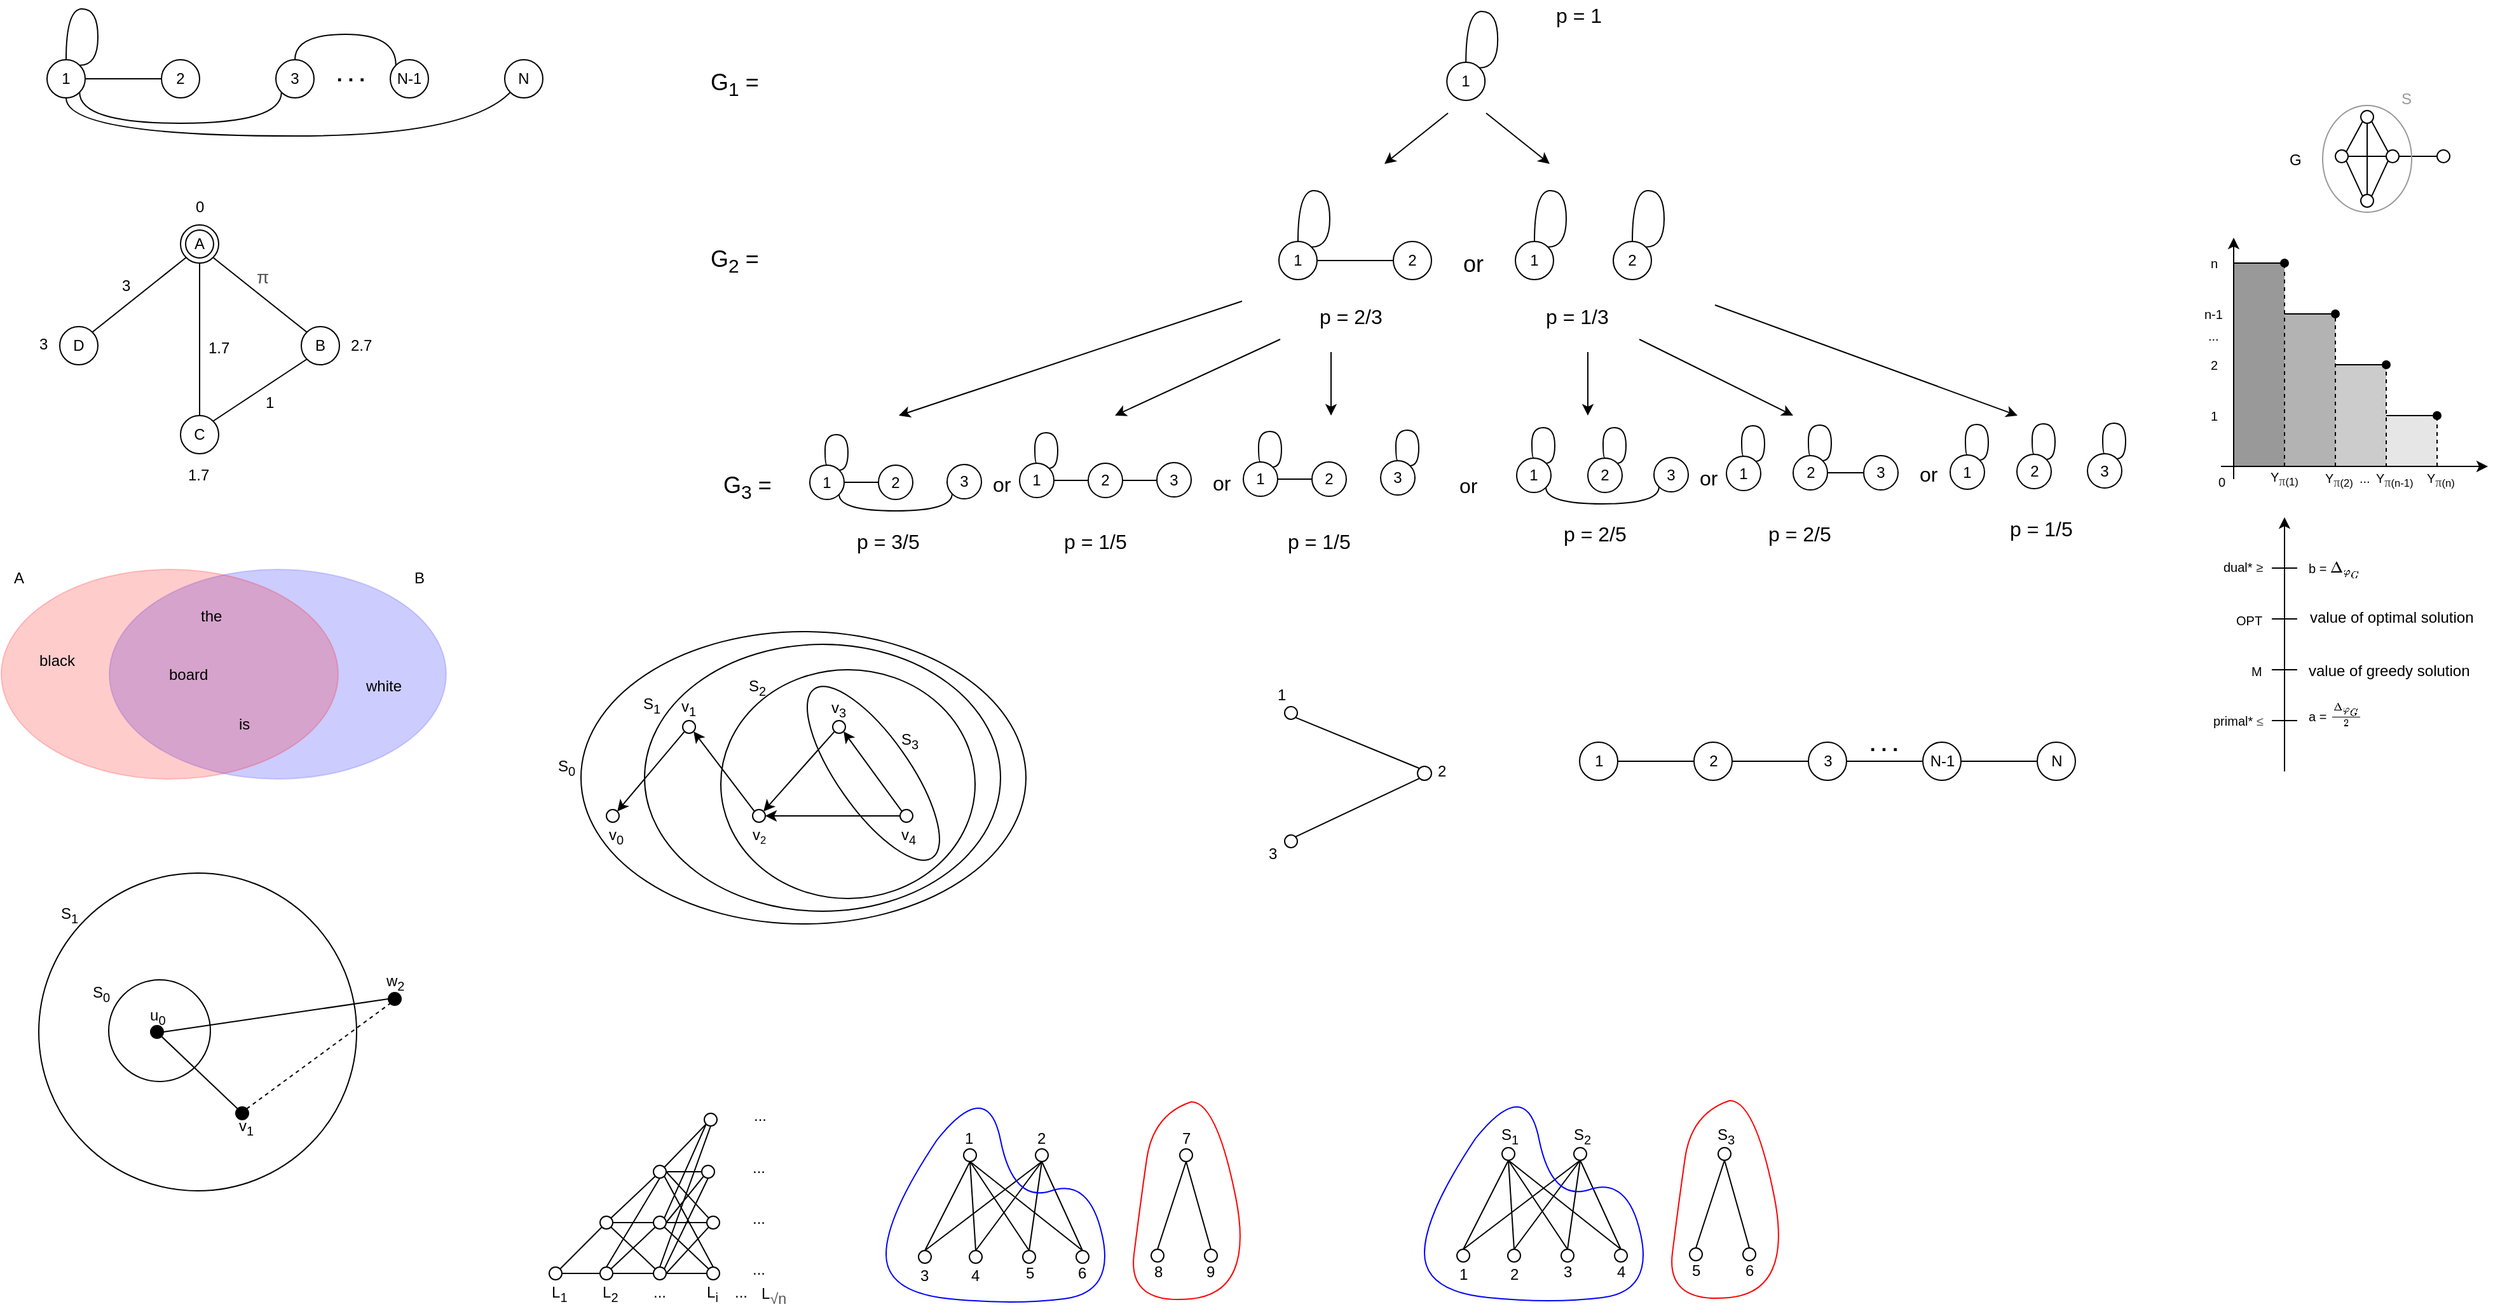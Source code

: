 <mxfile version="12.1.9" type="device" pages="1"><diagram id="Nk_MHmTvKU7Kj-q8d-KR" name="Pagina-1"><mxGraphModel dx="593" dy="361" grid="1" gridSize="10" guides="1" tooltips="1" connect="1" arrows="1" fold="1" page="1" pageScale="1" pageWidth="1169" pageHeight="827" math="1" shadow="0"><root><mxCell id="0"/><mxCell id="1" parent="0"/><mxCell id="4xBBqmfgJw45i2i3mB06-21" value="" style="ellipse;whiteSpace=wrap;html=1;fillColor=none;" parent="1" vertex="1"><mxGeometry x="580" y="570" width="350" height="230" as="geometry"/></mxCell><mxCell id="Ju-fMLherI0CvrqEt7vI-52" value="" style="rounded=0;whiteSpace=wrap;html=1;strokeColor=none;fillColor=#E6E6E6;fontSize=10;fontColor=#000000;" parent="1" vertex="1"><mxGeometry x="2000" y="400" width="40" height="40" as="geometry"/></mxCell><mxCell id="Ju-fMLherI0CvrqEt7vI-51" value="" style="rounded=0;whiteSpace=wrap;html=1;strokeColor=none;fillColor=#CCCCCC;fontSize=10;fontColor=#000000;" parent="1" vertex="1"><mxGeometry x="1960" y="360" width="40" height="80" as="geometry"/></mxCell><mxCell id="Ju-fMLherI0CvrqEt7vI-50" value="" style="rounded=0;whiteSpace=wrap;html=1;strokeColor=none;fillColor=#B3B3B3;fontSize=10;fontColor=#000000;" parent="1" vertex="1"><mxGeometry x="1920" y="320" width="40" height="120" as="geometry"/></mxCell><mxCell id="Ju-fMLherI0CvrqEt7vI-49" value="" style="rounded=0;whiteSpace=wrap;html=1;strokeColor=none;fillColor=#999999;fontSize=10;fontColor=#000000;" parent="1" vertex="1"><mxGeometry x="1880" y="280" width="40" height="160" as="geometry"/></mxCell><mxCell id="178iKVgz_NpLYzsXCubV-6" value="" style="ellipse;whiteSpace=wrap;html=1;aspect=fixed;fillColor=none;" parent="1" vertex="1"><mxGeometry x="153.5" y="760" width="250" height="250" as="geometry"/></mxCell><mxCell id="178iKVgz_NpLYzsXCubV-2" value="" style="ellipse;whiteSpace=wrap;html=1;aspect=fixed;fillColor=none;" parent="1" vertex="1"><mxGeometry x="208.5" y="844" width="80" height="80" as="geometry"/></mxCell><mxCell id="tIGuYb-Qc_KwOAhi_6X0-4" style="edgeStyle=orthogonalEdgeStyle;curved=1;rounded=0;orthogonalLoop=1;jettySize=auto;html=1;exitX=1;exitY=0.5;exitDx=0;exitDy=0;entryX=0;entryY=0.5;entryDx=0;entryDy=0;endArrow=none;endFill=0;" parent="1" source="tIGuYb-Qc_KwOAhi_6X0-1" target="tIGuYb-Qc_KwOAhi_6X0-2" edge="1"><mxGeometry relative="1" as="geometry"/></mxCell><mxCell id="tIGuYb-Qc_KwOAhi_6X0-1" value="1" style="ellipse;whiteSpace=wrap;html=1;aspect=fixed;" parent="1" vertex="1"><mxGeometry x="160" y="120" width="30" height="30" as="geometry"/></mxCell><mxCell id="tIGuYb-Qc_KwOAhi_6X0-2" value="2" style="ellipse;whiteSpace=wrap;html=1;aspect=fixed;" parent="1" vertex="1"><mxGeometry x="250" y="120" width="30" height="30" as="geometry"/></mxCell><mxCell id="tIGuYb-Qc_KwOAhi_6X0-3" style="edgeStyle=orthogonalEdgeStyle;rounded=0;orthogonalLoop=1;jettySize=auto;html=1;exitX=1;exitY=0;exitDx=0;exitDy=0;entryX=0.5;entryY=0;entryDx=0;entryDy=0;endArrow=none;endFill=0;curved=1;" parent="1" source="tIGuYb-Qc_KwOAhi_6X0-1" target="tIGuYb-Qc_KwOAhi_6X0-1" edge="1"><mxGeometry relative="1" as="geometry"><Array as="points"><mxPoint x="200" y="124"/><mxPoint x="200" y="80"/><mxPoint x="175" y="80"/></Array></mxGeometry></mxCell><mxCell id="tIGuYb-Qc_KwOAhi_6X0-6" style="edgeStyle=orthogonalEdgeStyle;curved=1;rounded=0;orthogonalLoop=1;jettySize=auto;html=1;exitX=0;exitY=1;exitDx=0;exitDy=0;entryX=1;entryY=1;entryDx=0;entryDy=0;endArrow=none;endFill=0;" parent="1" source="tIGuYb-Qc_KwOAhi_6X0-5" target="tIGuYb-Qc_KwOAhi_6X0-1" edge="1"><mxGeometry relative="1" as="geometry"><Array as="points"><mxPoint x="344" y="170"/><mxPoint x="186" y="170"/></Array></mxGeometry></mxCell><mxCell id="tIGuYb-Qc_KwOAhi_6X0-5" value="3" style="ellipse;whiteSpace=wrap;html=1;aspect=fixed;" parent="1" vertex="1"><mxGeometry x="340" y="120" width="30" height="30" as="geometry"/></mxCell><mxCell id="tIGuYb-Qc_KwOAhi_6X0-8" style="edgeStyle=orthogonalEdgeStyle;curved=1;rounded=0;orthogonalLoop=1;jettySize=auto;html=1;exitX=0;exitY=0;exitDx=0;exitDy=0;entryX=0.5;entryY=0;entryDx=0;entryDy=0;endArrow=none;endFill=0;" parent="1" source="tIGuYb-Qc_KwOAhi_6X0-7" target="tIGuYb-Qc_KwOAhi_6X0-5" edge="1"><mxGeometry relative="1" as="geometry"><Array as="points"><mxPoint x="434" y="100"/><mxPoint x="355" y="100"/></Array></mxGeometry></mxCell><mxCell id="tIGuYb-Qc_KwOAhi_6X0-7" value="N-1" style="ellipse;whiteSpace=wrap;html=1;aspect=fixed;" parent="1" vertex="1"><mxGeometry x="430" y="120" width="30" height="30" as="geometry"/></mxCell><mxCell id="tIGuYb-Qc_KwOAhi_6X0-10" style="edgeStyle=orthogonalEdgeStyle;curved=1;rounded=0;orthogonalLoop=1;jettySize=auto;html=1;exitX=0.5;exitY=0;exitDx=0;exitDy=0;entryX=0.5;entryY=1;entryDx=0;entryDy=0;endArrow=none;endFill=0;" parent="1" source="tIGuYb-Qc_KwOAhi_6X0-9" target="tIGuYb-Qc_KwOAhi_6X0-1" edge="1"><mxGeometry relative="1" as="geometry"><Array as="points"><mxPoint x="535" y="180"/><mxPoint x="175" y="180"/></Array></mxGeometry></mxCell><mxCell id="tIGuYb-Qc_KwOAhi_6X0-9" value="N" style="ellipse;whiteSpace=wrap;html=1;aspect=fixed;" parent="1" vertex="1"><mxGeometry x="520" y="120" width="30" height="30" as="geometry"/></mxCell><mxCell id="tIGuYb-Qc_KwOAhi_6X0-11" value="&lt;b&gt;&lt;font style=&quot;font-size: 16px&quot;&gt;. . .&lt;/font&gt;&lt;/b&gt;" style="text;html=1;strokeColor=none;fillColor=none;align=center;verticalAlign=middle;whiteSpace=wrap;rounded=0;" parent="1" vertex="1"><mxGeometry x="379" y="121" width="40" height="20" as="geometry"/></mxCell><mxCell id="W3im_P44sl38Hhk2Yl3V-5" style="rounded=0;orthogonalLoop=1;jettySize=auto;html=1;exitX=1;exitY=0;exitDx=0;exitDy=0;entryX=0;entryY=1;entryDx=0;entryDy=0;endArrow=none;endFill=0;" parent="1" source="W3im_P44sl38Hhk2Yl3V-1" target="W3im_P44sl38Hhk2Yl3V-9" edge="1"><mxGeometry relative="1" as="geometry"><mxPoint x="269.393" y="275.607" as="targetPoint"/></mxGeometry></mxCell><mxCell id="W3im_P44sl38Hhk2Yl3V-1" value="D" style="ellipse;whiteSpace=wrap;html=1;aspect=fixed;" parent="1" vertex="1"><mxGeometry x="170" y="330" width="30" height="30" as="geometry"/></mxCell><mxCell id="W3im_P44sl38Hhk2Yl3V-6" style="edgeStyle=none;rounded=0;orthogonalLoop=1;jettySize=auto;html=1;exitX=1;exitY=1;exitDx=0;exitDy=0;entryX=0;entryY=0;entryDx=0;entryDy=0;endArrow=none;endFill=0;" parent="1" source="W3im_P44sl38Hhk2Yl3V-9" target="W3im_P44sl38Hhk2Yl3V-3" edge="1"><mxGeometry relative="1" as="geometry"><mxPoint x="290.607" y="275.607" as="sourcePoint"/></mxGeometry></mxCell><mxCell id="W3im_P44sl38Hhk2Yl3V-7" style="edgeStyle=none;rounded=0;orthogonalLoop=1;jettySize=auto;html=1;exitX=0;exitY=1;exitDx=0;exitDy=0;entryX=1;entryY=0;entryDx=0;entryDy=0;endArrow=none;endFill=0;" parent="1" source="W3im_P44sl38Hhk2Yl3V-3" target="W3im_P44sl38Hhk2Yl3V-4" edge="1"><mxGeometry relative="1" as="geometry"/></mxCell><mxCell id="W3im_P44sl38Hhk2Yl3V-3" value="B" style="ellipse;whiteSpace=wrap;html=1;aspect=fixed;" parent="1" vertex="1"><mxGeometry x="360" y="330" width="30" height="30" as="geometry"/></mxCell><mxCell id="W3im_P44sl38Hhk2Yl3V-8" style="edgeStyle=none;rounded=0;orthogonalLoop=1;jettySize=auto;html=1;exitX=0.5;exitY=0;exitDx=0;exitDy=0;entryX=0.5;entryY=1;entryDx=0;entryDy=0;endArrow=none;endFill=0;" parent="1" source="W3im_P44sl38Hhk2Yl3V-4" target="W3im_P44sl38Hhk2Yl3V-9" edge="1"><mxGeometry relative="1" as="geometry"><mxPoint x="280" y="280" as="targetPoint"/></mxGeometry></mxCell><mxCell id="W3im_P44sl38Hhk2Yl3V-4" value="C" style="ellipse;whiteSpace=wrap;html=1;aspect=fixed;" parent="1" vertex="1"><mxGeometry x="265" y="400" width="30" height="30" as="geometry"/></mxCell><mxCell id="W3im_P44sl38Hhk2Yl3V-9" value="A" style="ellipse;shape=doubleEllipse;whiteSpace=wrap;html=1;aspect=fixed;" parent="1" vertex="1"><mxGeometry x="265" y="250" width="30" height="30" as="geometry"/></mxCell><mxCell id="W3im_P44sl38Hhk2Yl3V-10" value="3" style="text;html=1;resizable=0;points=[];autosize=1;align=left;verticalAlign=top;spacingTop=-4;" parent="1" vertex="1"><mxGeometry x="152" y="334" width="20" height="20" as="geometry"/></mxCell><mxCell id="W3im_P44sl38Hhk2Yl3V-11" value="0" style="text;html=1;resizable=0;points=[];autosize=1;align=left;verticalAlign=top;spacingTop=-4;" parent="1" vertex="1"><mxGeometry x="275" y="226" width="20" height="20" as="geometry"/></mxCell><mxCell id="W3im_P44sl38Hhk2Yl3V-12" value="3" style="text;html=1;resizable=0;points=[];autosize=1;align=left;verticalAlign=top;spacingTop=-4;" parent="1" vertex="1"><mxGeometry x="217" y="288" width="20" height="20" as="geometry"/></mxCell><mxCell id="W3im_P44sl38Hhk2Yl3V-13" value="2.7" style="text;html=1;resizable=0;points=[];autosize=1;align=left;verticalAlign=top;spacingTop=-4;" parent="1" vertex="1"><mxGeometry x="397" y="335" width="30" height="20" as="geometry"/></mxCell><mxCell id="W3im_P44sl38Hhk2Yl3V-14" value="1.7" style="text;html=1;resizable=0;points=[];autosize=1;align=left;verticalAlign=top;spacingTop=-4;" parent="1" vertex="1"><mxGeometry x="269" y="437" width="30" height="20" as="geometry"/></mxCell><mxCell id="W3im_P44sl38Hhk2Yl3V-15" value="1" style="text;html=1;resizable=0;points=[];autosize=1;align=left;verticalAlign=top;spacingTop=-4;" parent="1" vertex="1"><mxGeometry x="330" y="380" width="20" height="20" as="geometry"/></mxCell><mxCell id="W3im_P44sl38Hhk2Yl3V-17" value="1.7" style="text;html=1;resizable=0;points=[];autosize=1;align=left;verticalAlign=top;spacingTop=-4;" parent="1" vertex="1"><mxGeometry x="285" y="337" width="30" height="20" as="geometry"/></mxCell><mxCell id="W3im_P44sl38Hhk2Yl3V-18" value="&lt;span style=&quot;color: rgb(84 , 84 , 84) ; font-family: &amp;#34;arial&amp;#34; , sans-serif ; font-size: 14px ; white-space: normal ; background-color: rgb(255 , 255 , 255)&quot;&gt;π&lt;/span&gt;" style="text;html=1;resizable=0;points=[];autosize=1;align=left;verticalAlign=top;spacingTop=-4;" parent="1" vertex="1"><mxGeometry x="323" y="280" width="30" height="20" as="geometry"/></mxCell><mxCell id="aXIdsVJW9Q_-PdBEiyrH-1" value="" style="ellipse;whiteSpace=wrap;html=1;fillColor=#0000FF;opacity=20;strokeColor=#3333FF;" parent="1" vertex="1"><mxGeometry x="209" y="521" width="265" height="165" as="geometry"/></mxCell><mxCell id="aXIdsVJW9Q_-PdBEiyrH-2" value="" style="ellipse;whiteSpace=wrap;html=1;strokeColor=#FF0000;fillColor=#FF0000;opacity=20;" parent="1" vertex="1"><mxGeometry x="124" y="521" width="265" height="165" as="geometry"/></mxCell><mxCell id="aXIdsVJW9Q_-PdBEiyrH-3" value="the" style="text;html=1;resizable=0;points=[];autosize=1;align=left;verticalAlign=top;spacingTop=-4;" parent="1" vertex="1"><mxGeometry x="279" y="548" width="30" height="20" as="geometry"/></mxCell><mxCell id="aXIdsVJW9Q_-PdBEiyrH-4" value="black" style="text;html=1;resizable=0;points=[];autosize=1;align=left;verticalAlign=top;spacingTop=-4;" parent="1" vertex="1"><mxGeometry x="152" y="583" width="40" height="20" as="geometry"/></mxCell><mxCell id="aXIdsVJW9Q_-PdBEiyrH-5" value="white" style="text;html=1;resizable=0;points=[];autosize=1;align=left;verticalAlign=top;spacingTop=-4;" parent="1" vertex="1"><mxGeometry x="409" y="603" width="40" height="20" as="geometry"/></mxCell><mxCell id="aXIdsVJW9Q_-PdBEiyrH-6" value="board" style="text;html=1;resizable=0;points=[];autosize=1;align=left;verticalAlign=top;spacingTop=-4;" parent="1" vertex="1"><mxGeometry x="254" y="593.5" width="50" height="20" as="geometry"/></mxCell><mxCell id="aXIdsVJW9Q_-PdBEiyrH-7" value="is" style="text;html=1;resizable=0;points=[];autosize=1;align=left;verticalAlign=top;spacingTop=-4;" parent="1" vertex="1"><mxGeometry x="309" y="633" width="20" height="20" as="geometry"/></mxCell><mxCell id="aXIdsVJW9Q_-PdBEiyrH-8" value="A" style="text;html=1;resizable=0;points=[];autosize=1;align=left;verticalAlign=top;spacingTop=-4;" parent="1" vertex="1"><mxGeometry x="132" y="518" width="20" height="20" as="geometry"/></mxCell><mxCell id="aXIdsVJW9Q_-PdBEiyrH-9" value="B" style="text;html=1;resizable=0;points=[];autosize=1;align=left;verticalAlign=top;spacingTop=-4;" parent="1" vertex="1"><mxGeometry x="447" y="518" width="20" height="20" as="geometry"/></mxCell><mxCell id="178iKVgz_NpLYzsXCubV-9" style="rounded=0;orthogonalLoop=1;jettySize=auto;html=1;exitX=1;exitY=1;exitDx=0;exitDy=0;entryX=0;entryY=0;entryDx=0;entryDy=0;endArrow=none;endFill=0;" parent="1" source="178iKVgz_NpLYzsXCubV-1" target="178iKVgz_NpLYzsXCubV-8" edge="1"><mxGeometry relative="1" as="geometry"/></mxCell><mxCell id="178iKVgz_NpLYzsXCubV-13" style="edgeStyle=none;rounded=0;orthogonalLoop=1;jettySize=auto;html=1;exitX=1;exitY=0.5;exitDx=0;exitDy=0;entryX=0;entryY=0.5;entryDx=0;entryDy=0;endArrow=none;endFill=0;" parent="1" source="178iKVgz_NpLYzsXCubV-1" target="178iKVgz_NpLYzsXCubV-11" edge="1"><mxGeometry relative="1" as="geometry"/></mxCell><mxCell id="178iKVgz_NpLYzsXCubV-1" value="" style="ellipse;whiteSpace=wrap;html=1;aspect=fixed;fillColor=#000000;" parent="1" vertex="1"><mxGeometry x="241.5" y="880" width="10" height="10" as="geometry"/></mxCell><mxCell id="178iKVgz_NpLYzsXCubV-4" value="u&lt;sub&gt;0&lt;/sub&gt;" style="text;html=1;resizable=0;points=[];autosize=1;align=left;verticalAlign=top;spacingTop=-4;" parent="1" vertex="1"><mxGeometry x="238.5" y="861.5" width="30" height="20" as="geometry"/></mxCell><mxCell id="178iKVgz_NpLYzsXCubV-5" value="S&lt;sub&gt;0&lt;/sub&gt;" style="text;html=1;resizable=0;points=[];autosize=1;align=left;verticalAlign=top;spacingTop=-4;" parent="1" vertex="1"><mxGeometry x="193.5" y="844" width="30" height="20" as="geometry"/></mxCell><mxCell id="178iKVgz_NpLYzsXCubV-7" value="S&lt;sub&gt;1&lt;/sub&gt;" style="text;html=1;resizable=0;points=[];autosize=1;align=left;verticalAlign=top;spacingTop=-4;" parent="1" vertex="1"><mxGeometry x="168.5" y="782" width="30" height="20" as="geometry"/></mxCell><mxCell id="178iKVgz_NpLYzsXCubV-14" style="edgeStyle=none;rounded=0;orthogonalLoop=1;jettySize=auto;html=1;exitX=1;exitY=0;exitDx=0;exitDy=0;entryX=0;entryY=1;entryDx=0;entryDy=0;endArrow=none;endFill=0;dashed=1;" parent="1" source="178iKVgz_NpLYzsXCubV-8" target="178iKVgz_NpLYzsXCubV-11" edge="1"><mxGeometry relative="1" as="geometry"/></mxCell><mxCell id="178iKVgz_NpLYzsXCubV-8" value="" style="ellipse;whiteSpace=wrap;html=1;aspect=fixed;fillColor=#000000;" parent="1" vertex="1"><mxGeometry x="308.5" y="944" width="10" height="10" as="geometry"/></mxCell><mxCell id="178iKVgz_NpLYzsXCubV-10" value="v&lt;sub&gt;1&lt;/sub&gt;" style="text;html=1;resizable=0;points=[];autosize=1;align=left;verticalAlign=top;spacingTop=-4;" parent="1" vertex="1"><mxGeometry x="308.5" y="949" width="30" height="20" as="geometry"/></mxCell><mxCell id="178iKVgz_NpLYzsXCubV-11" value="" style="ellipse;whiteSpace=wrap;html=1;aspect=fixed;fillColor=#000000;" parent="1" vertex="1"><mxGeometry x="428.5" y="854" width="10" height="10" as="geometry"/></mxCell><mxCell id="178iKVgz_NpLYzsXCubV-12" value="w&lt;sub&gt;2&lt;/sub&gt;" style="text;html=1;resizable=0;points=[];autosize=1;align=left;verticalAlign=top;spacingTop=-4;" parent="1" vertex="1"><mxGeometry x="424.5" y="835" width="30" height="20" as="geometry"/></mxCell><mxCell id="mT1K7lkBg3khpFeHAWsB-1" value="1" style="ellipse;whiteSpace=wrap;html=1;aspect=fixed;" parent="1" vertex="1"><mxGeometry x="1261.1" y="122" width="30" height="30" as="geometry"/></mxCell><mxCell id="mT1K7lkBg3khpFeHAWsB-2" style="edgeStyle=orthogonalEdgeStyle;rounded=0;orthogonalLoop=1;jettySize=auto;html=1;exitX=1;exitY=0;exitDx=0;exitDy=0;entryX=0.5;entryY=0;entryDx=0;entryDy=0;endArrow=none;endFill=0;curved=1;" parent="1" source="mT1K7lkBg3khpFeHAWsB-1" target="mT1K7lkBg3khpFeHAWsB-1" edge="1"><mxGeometry relative="1" as="geometry"><Array as="points"><mxPoint x="1301.1" y="126"/><mxPoint x="1301.1" y="82"/><mxPoint x="1276.1" y="82"/></Array></mxGeometry></mxCell><mxCell id="mT1K7lkBg3khpFeHAWsB-3" value="&lt;font style=&quot;font-size: 18px&quot;&gt;G&lt;sub&gt;1&lt;/sub&gt; =&lt;/font&gt;" style="text;html=1;resizable=0;points=[];autosize=1;align=left;verticalAlign=top;spacingTop=-4;" parent="1" vertex="1"><mxGeometry x="680" y="125" width="50" height="20" as="geometry"/></mxCell><mxCell id="mT1K7lkBg3khpFeHAWsB-4" value="&lt;font style=&quot;font-size: 18px&quot;&gt;G&lt;sub&gt;2&lt;/sub&gt; =&lt;/font&gt;" style="text;html=1;resizable=0;points=[];autosize=1;align=left;verticalAlign=top;spacingTop=-4;" parent="1" vertex="1"><mxGeometry x="680" y="264" width="50" height="20" as="geometry"/></mxCell><mxCell id="mT1K7lkBg3khpFeHAWsB-5" style="edgeStyle=orthogonalEdgeStyle;curved=1;rounded=0;orthogonalLoop=1;jettySize=auto;html=1;exitX=1;exitY=0.5;exitDx=0;exitDy=0;entryX=0;entryY=0.5;entryDx=0;entryDy=0;endArrow=none;endFill=0;" parent="1" source="mT1K7lkBg3khpFeHAWsB-6" target="mT1K7lkBg3khpFeHAWsB-7" edge="1"><mxGeometry relative="1" as="geometry"/></mxCell><mxCell id="mT1K7lkBg3khpFeHAWsB-6" value="1" style="ellipse;whiteSpace=wrap;html=1;aspect=fixed;" parent="1" vertex="1"><mxGeometry x="1129" y="263" width="30" height="30" as="geometry"/></mxCell><mxCell id="mT1K7lkBg3khpFeHAWsB-7" value="2" style="ellipse;whiteSpace=wrap;html=1;aspect=fixed;" parent="1" vertex="1"><mxGeometry x="1219" y="263" width="30" height="30" as="geometry"/></mxCell><mxCell id="mT1K7lkBg3khpFeHAWsB-8" style="edgeStyle=orthogonalEdgeStyle;rounded=0;orthogonalLoop=1;jettySize=auto;html=1;exitX=1;exitY=0;exitDx=0;exitDy=0;entryX=0.5;entryY=0;entryDx=0;entryDy=0;endArrow=none;endFill=0;curved=1;" parent="1" source="mT1K7lkBg3khpFeHAWsB-6" target="mT1K7lkBg3khpFeHAWsB-6" edge="1"><mxGeometry relative="1" as="geometry"><Array as="points"><mxPoint x="1169" y="267"/><mxPoint x="1169" y="223"/><mxPoint x="1144" y="223"/></Array></mxGeometry></mxCell><mxCell id="mT1K7lkBg3khpFeHAWsB-9" value="or" style="text;html=1;resizable=0;points=[];autosize=1;align=left;verticalAlign=top;spacingTop=-4;fontSize=18;" parent="1" vertex="1"><mxGeometry x="1272" y="268" width="30" height="20" as="geometry"/></mxCell><mxCell id="mT1K7lkBg3khpFeHAWsB-10" value="1" style="ellipse;whiteSpace=wrap;html=1;aspect=fixed;" parent="1" vertex="1"><mxGeometry x="1315" y="263" width="30" height="30" as="geometry"/></mxCell><mxCell id="mT1K7lkBg3khpFeHAWsB-11" style="edgeStyle=orthogonalEdgeStyle;rounded=0;orthogonalLoop=1;jettySize=auto;html=1;exitX=1;exitY=0;exitDx=0;exitDy=0;entryX=0.5;entryY=0;entryDx=0;entryDy=0;endArrow=none;endFill=0;curved=1;" parent="1" source="mT1K7lkBg3khpFeHAWsB-10" target="mT1K7lkBg3khpFeHAWsB-10" edge="1"><mxGeometry relative="1" as="geometry"><Array as="points"><mxPoint x="1355" y="267"/><mxPoint x="1355" y="223"/><mxPoint x="1330" y="223"/></Array></mxGeometry></mxCell><mxCell id="mT1K7lkBg3khpFeHAWsB-12" value="2" style="ellipse;whiteSpace=wrap;html=1;aspect=fixed;" parent="1" vertex="1"><mxGeometry x="1392" y="263" width="30" height="30" as="geometry"/></mxCell><mxCell id="mT1K7lkBg3khpFeHAWsB-13" style="edgeStyle=orthogonalEdgeStyle;rounded=0;orthogonalLoop=1;jettySize=auto;html=1;exitX=1;exitY=0;exitDx=0;exitDy=0;entryX=0.5;entryY=0;entryDx=0;entryDy=0;endArrow=none;endFill=0;curved=1;" parent="1" source="mT1K7lkBg3khpFeHAWsB-12" target="mT1K7lkBg3khpFeHAWsB-12" edge="1"><mxGeometry relative="1" as="geometry"><Array as="points"><mxPoint x="1432" y="267"/><mxPoint x="1432" y="223"/><mxPoint x="1407" y="223"/></Array></mxGeometry></mxCell><mxCell id="mT1K7lkBg3khpFeHAWsB-14" value="" style="endArrow=classic;html=1;fontSize=18;" parent="1" edge="1"><mxGeometry width="50" height="50" relative="1" as="geometry"><mxPoint x="1262" y="162" as="sourcePoint"/><mxPoint x="1212" y="202" as="targetPoint"/></mxGeometry></mxCell><mxCell id="mT1K7lkBg3khpFeHAWsB-15" value="" style="endArrow=classic;html=1;fontSize=18;" parent="1" edge="1"><mxGeometry width="50" height="50" relative="1" as="geometry"><mxPoint x="1292" y="162" as="sourcePoint"/><mxPoint x="1342" y="202" as="targetPoint"/></mxGeometry></mxCell><mxCell id="mT1K7lkBg3khpFeHAWsB-16" value="p = 1" style="text;html=1;resizable=0;points=[];autosize=1;align=left;verticalAlign=top;spacingTop=-4;fontSize=16;" parent="1" vertex="1"><mxGeometry x="1345" y="73" width="50" height="20" as="geometry"/></mxCell><mxCell id="mT1K7lkBg3khpFeHAWsB-17" value="p = 2/3" style="text;html=1;resizable=0;points=[];autosize=1;align=left;verticalAlign=top;spacingTop=-4;fontSize=16;" parent="1" vertex="1"><mxGeometry x="1159" y="310" width="70" height="20" as="geometry"/></mxCell><mxCell id="mT1K7lkBg3khpFeHAWsB-18" value="p = 1/3" style="text;html=1;resizable=0;points=[];autosize=1;align=left;verticalAlign=top;spacingTop=-4;fontSize=16;" parent="1" vertex="1"><mxGeometry x="1337" y="310" width="70" height="20" as="geometry"/></mxCell><mxCell id="mT1K7lkBg3khpFeHAWsB-19" value="&lt;font style=&quot;font-size: 18px&quot;&gt;G&lt;sub&gt;3&lt;/sub&gt; =&lt;/font&gt;" style="text;html=1;resizable=0;points=[];autosize=1;align=left;verticalAlign=top;spacingTop=-4;" parent="1" vertex="1"><mxGeometry x="690" y="441.5" width="50" height="20" as="geometry"/></mxCell><mxCell id="mT1K7lkBg3khpFeHAWsB-20" style="edgeStyle=orthogonalEdgeStyle;curved=1;rounded=0;orthogonalLoop=1;jettySize=auto;html=1;exitX=1;exitY=0.5;exitDx=0;exitDy=0;entryX=0;entryY=0.5;entryDx=0;entryDy=0;endArrow=none;endFill=0;" parent="1" source="mT1K7lkBg3khpFeHAWsB-21" target="mT1K7lkBg3khpFeHAWsB-22" edge="1"><mxGeometry relative="1" as="geometry"/></mxCell><mxCell id="mT1K7lkBg3khpFeHAWsB-21" value="1" style="ellipse;whiteSpace=wrap;html=1;aspect=fixed;" parent="1" vertex="1"><mxGeometry x="760" y="439" width="27" height="27" as="geometry"/></mxCell><mxCell id="mT1K7lkBg3khpFeHAWsB-22" value="2" style="ellipse;whiteSpace=wrap;html=1;aspect=fixed;" parent="1" vertex="1"><mxGeometry x="814" y="439" width="27" height="27" as="geometry"/></mxCell><mxCell id="mT1K7lkBg3khpFeHAWsB-23" style="edgeStyle=orthogonalEdgeStyle;rounded=0;orthogonalLoop=1;jettySize=auto;html=1;exitX=1;exitY=0;exitDx=0;exitDy=0;entryX=0.5;entryY=0;entryDx=0;entryDy=0;endArrow=none;endFill=0;curved=1;" parent="1" source="mT1K7lkBg3khpFeHAWsB-21" target="mT1K7lkBg3khpFeHAWsB-21" edge="1"><mxGeometry relative="1" as="geometry"><Array as="points"><mxPoint x="790" y="443"/><mxPoint x="790" y="415"/><mxPoint x="772" y="415"/><mxPoint x="772" y="439"/></Array></mxGeometry></mxCell><mxCell id="mT1K7lkBg3khpFeHAWsB-24" value="or" style="text;html=1;resizable=0;points=[];autosize=1;align=left;verticalAlign=top;spacingTop=-4;fontSize=16;" parent="1" vertex="1"><mxGeometry x="902" y="441.5" width="30" height="20" as="geometry"/></mxCell><mxCell id="mT1K7lkBg3khpFeHAWsB-25" value="p = 3/5" style="text;html=1;resizable=0;points=[];autosize=1;align=left;verticalAlign=top;spacingTop=-4;fontSize=16;" parent="1" vertex="1"><mxGeometry x="795" y="486.5" width="70" height="20" as="geometry"/></mxCell><mxCell id="mT1K7lkBg3khpFeHAWsB-28" style="edgeStyle=orthogonalEdgeStyle;curved=1;rounded=0;orthogonalLoop=1;jettySize=auto;html=1;exitX=0;exitY=1;exitDx=0;exitDy=0;entryX=1;entryY=1;entryDx=0;entryDy=0;endArrow=none;endFill=0;fontSize=16;" parent="1" source="mT1K7lkBg3khpFeHAWsB-26" target="mT1K7lkBg3khpFeHAWsB-21" edge="1"><mxGeometry relative="1" as="geometry"><Array as="points"><mxPoint x="872" y="475"/><mxPoint x="783" y="475"/></Array></mxGeometry></mxCell><mxCell id="mT1K7lkBg3khpFeHAWsB-26" value="3" style="ellipse;whiteSpace=wrap;html=1;aspect=fixed;" parent="1" vertex="1"><mxGeometry x="868" y="438.5" width="27" height="27" as="geometry"/></mxCell><mxCell id="mT1K7lkBg3khpFeHAWsB-35" style="edgeStyle=orthogonalEdgeStyle;curved=1;rounded=0;orthogonalLoop=1;jettySize=auto;html=1;exitX=1;exitY=0.5;exitDx=0;exitDy=0;entryX=0;entryY=0.5;entryDx=0;entryDy=0;endArrow=none;endFill=0;" parent="1" source="mT1K7lkBg3khpFeHAWsB-36" target="mT1K7lkBg3khpFeHAWsB-37" edge="1"><mxGeometry relative="1" as="geometry"/></mxCell><mxCell id="mT1K7lkBg3khpFeHAWsB-36" value="1" style="ellipse;whiteSpace=wrap;html=1;aspect=fixed;" parent="1" vertex="1"><mxGeometry x="925" y="437.5" width="27" height="27" as="geometry"/></mxCell><mxCell id="mT1K7lkBg3khpFeHAWsB-41" style="edgeStyle=orthogonalEdgeStyle;curved=1;rounded=0;orthogonalLoop=1;jettySize=auto;html=1;exitX=1;exitY=0.5;exitDx=0;exitDy=0;entryX=0;entryY=0.5;entryDx=0;entryDy=0;endArrow=none;endFill=0;fontSize=16;" parent="1" source="mT1K7lkBg3khpFeHAWsB-37" target="mT1K7lkBg3khpFeHAWsB-40" edge="1"><mxGeometry relative="1" as="geometry"/></mxCell><mxCell id="mT1K7lkBg3khpFeHAWsB-37" value="2" style="ellipse;whiteSpace=wrap;html=1;aspect=fixed;" parent="1" vertex="1"><mxGeometry x="979" y="437.5" width="27" height="27" as="geometry"/></mxCell><mxCell id="mT1K7lkBg3khpFeHAWsB-38" style="edgeStyle=orthogonalEdgeStyle;rounded=0;orthogonalLoop=1;jettySize=auto;html=1;exitX=1;exitY=0;exitDx=0;exitDy=0;entryX=0.5;entryY=0;entryDx=0;entryDy=0;endArrow=none;endFill=0;curved=1;" parent="1" source="mT1K7lkBg3khpFeHAWsB-36" target="mT1K7lkBg3khpFeHAWsB-36" edge="1"><mxGeometry relative="1" as="geometry"><Array as="points"><mxPoint x="955" y="441.5"/><mxPoint x="955" y="413.5"/><mxPoint x="937" y="413.5"/><mxPoint x="937" y="437.5"/></Array></mxGeometry></mxCell><mxCell id="mT1K7lkBg3khpFeHAWsB-40" value="3" style="ellipse;whiteSpace=wrap;html=1;aspect=fixed;" parent="1" vertex="1"><mxGeometry x="1033" y="437" width="27" height="27" as="geometry"/></mxCell><mxCell id="mT1K7lkBg3khpFeHAWsB-42" value="" style="endArrow=classic;html=1;fontSize=18;" parent="1" edge="1"><mxGeometry width="50" height="50" relative="1" as="geometry"><mxPoint x="1100" y="310" as="sourcePoint"/><mxPoint x="830" y="400" as="targetPoint"/></mxGeometry></mxCell><mxCell id="mT1K7lkBg3khpFeHAWsB-43" value="" style="endArrow=classic;html=1;fontSize=18;" parent="1" edge="1"><mxGeometry width="50" height="50" relative="1" as="geometry"><mxPoint x="1130" y="340" as="sourcePoint"/><mxPoint x="1000" y="400" as="targetPoint"/></mxGeometry></mxCell><mxCell id="mT1K7lkBg3khpFeHAWsB-44" value="" style="endArrow=classic;html=1;fontSize=18;" parent="1" edge="1"><mxGeometry width="50" height="50" relative="1" as="geometry"><mxPoint x="1170" y="350" as="sourcePoint"/><mxPoint x="1170" y="400" as="targetPoint"/></mxGeometry></mxCell><mxCell id="mT1K7lkBg3khpFeHAWsB-51" value="or" style="text;html=1;resizable=0;points=[];autosize=1;align=left;verticalAlign=top;spacingTop=-4;fontSize=16;" parent="1" vertex="1"><mxGeometry x="1075" y="440.5" width="30" height="20" as="geometry"/></mxCell><mxCell id="mT1K7lkBg3khpFeHAWsB-52" style="edgeStyle=orthogonalEdgeStyle;curved=1;rounded=0;orthogonalLoop=1;jettySize=auto;html=1;exitX=1;exitY=0.5;exitDx=0;exitDy=0;entryX=0;entryY=0.5;entryDx=0;entryDy=0;endArrow=none;endFill=0;" parent="1" source="mT1K7lkBg3khpFeHAWsB-53" target="mT1K7lkBg3khpFeHAWsB-55" edge="1"><mxGeometry relative="1" as="geometry"/></mxCell><mxCell id="mT1K7lkBg3khpFeHAWsB-53" value="1" style="ellipse;whiteSpace=wrap;html=1;aspect=fixed;" parent="1" vertex="1"><mxGeometry x="1101" y="436.5" width="27" height="27" as="geometry"/></mxCell><mxCell id="mT1K7lkBg3khpFeHAWsB-55" value="2" style="ellipse;whiteSpace=wrap;html=1;aspect=fixed;" parent="1" vertex="1"><mxGeometry x="1155" y="436.5" width="27" height="27" as="geometry"/></mxCell><mxCell id="mT1K7lkBg3khpFeHAWsB-56" style="edgeStyle=orthogonalEdgeStyle;rounded=0;orthogonalLoop=1;jettySize=auto;html=1;exitX=1;exitY=0;exitDx=0;exitDy=0;entryX=0.5;entryY=0;entryDx=0;entryDy=0;endArrow=none;endFill=0;curved=1;" parent="1" source="mT1K7lkBg3khpFeHAWsB-53" target="mT1K7lkBg3khpFeHAWsB-53" edge="1"><mxGeometry relative="1" as="geometry"><Array as="points"><mxPoint x="1131" y="440.5"/><mxPoint x="1131" y="412.5"/><mxPoint x="1113" y="412.5"/><mxPoint x="1113" y="436.5"/></Array></mxGeometry></mxCell><mxCell id="mT1K7lkBg3khpFeHAWsB-58" value="3" style="ellipse;whiteSpace=wrap;html=1;aspect=fixed;" parent="1" vertex="1"><mxGeometry x="1209" y="435.5" width="27" height="27" as="geometry"/></mxCell><mxCell id="mT1K7lkBg3khpFeHAWsB-59" style="edgeStyle=orthogonalEdgeStyle;rounded=0;orthogonalLoop=1;jettySize=auto;html=1;exitX=1;exitY=0;exitDx=0;exitDy=0;entryX=0.5;entryY=0;entryDx=0;entryDy=0;endArrow=none;endFill=0;curved=1;" parent="1" source="mT1K7lkBg3khpFeHAWsB-58" target="mT1K7lkBg3khpFeHAWsB-58" edge="1"><mxGeometry relative="1" as="geometry"><Array as="points"><mxPoint x="1239" y="439.5"/><mxPoint x="1239" y="411.5"/><mxPoint x="1221" y="411.5"/><mxPoint x="1221" y="435.5"/></Array></mxGeometry></mxCell><mxCell id="mT1K7lkBg3khpFeHAWsB-61" value="1" style="ellipse;whiteSpace=wrap;html=1;aspect=fixed;" parent="1" vertex="1"><mxGeometry x="1316" y="433.5" width="27" height="27" as="geometry"/></mxCell><mxCell id="mT1K7lkBg3khpFeHAWsB-63" style="edgeStyle=orthogonalEdgeStyle;rounded=0;orthogonalLoop=1;jettySize=auto;html=1;exitX=1;exitY=0;exitDx=0;exitDy=0;entryX=0.5;entryY=0;entryDx=0;entryDy=0;endArrow=none;endFill=0;curved=1;" parent="1" source="mT1K7lkBg3khpFeHAWsB-61" target="mT1K7lkBg3khpFeHAWsB-61" edge="1"><mxGeometry relative="1" as="geometry"><Array as="points"><mxPoint x="1346" y="437.5"/><mxPoint x="1346" y="409.5"/><mxPoint x="1328" y="409.5"/><mxPoint x="1328" y="433.5"/></Array></mxGeometry></mxCell><mxCell id="mT1K7lkBg3khpFeHAWsB-64" value="or" style="text;html=1;resizable=0;points=[];autosize=1;align=left;verticalAlign=top;spacingTop=-4;fontSize=16;" parent="1" vertex="1"><mxGeometry x="1458" y="437" width="30" height="20" as="geometry"/></mxCell><mxCell id="mT1K7lkBg3khpFeHAWsB-65" value="p = 2/5" style="text;html=1;resizable=0;points=[];autosize=1;align=left;verticalAlign=top;spacingTop=-4;fontSize=16;" parent="1" vertex="1"><mxGeometry x="1351" y="481" width="70" height="20" as="geometry"/></mxCell><mxCell id="mT1K7lkBg3khpFeHAWsB-66" style="edgeStyle=orthogonalEdgeStyle;curved=1;rounded=0;orthogonalLoop=1;jettySize=auto;html=1;exitX=0;exitY=1;exitDx=0;exitDy=0;entryX=1;entryY=1;entryDx=0;entryDy=0;endArrow=none;endFill=0;fontSize=16;" parent="1" source="mT1K7lkBg3khpFeHAWsB-67" target="mT1K7lkBg3khpFeHAWsB-61" edge="1"><mxGeometry relative="1" as="geometry"><Array as="points"><mxPoint x="1428" y="469.5"/><mxPoint x="1339" y="469.5"/></Array></mxGeometry></mxCell><mxCell id="mT1K7lkBg3khpFeHAWsB-67" value="3" style="ellipse;whiteSpace=wrap;html=1;aspect=fixed;" parent="1" vertex="1"><mxGeometry x="1424" y="433" width="27" height="27" as="geometry"/></mxCell><mxCell id="mT1K7lkBg3khpFeHAWsB-69" value="1" style="ellipse;whiteSpace=wrap;html=1;aspect=fixed;" parent="1" vertex="1"><mxGeometry x="1481" y="432" width="27" height="27" as="geometry"/></mxCell><mxCell id="mT1K7lkBg3khpFeHAWsB-70" style="edgeStyle=orthogonalEdgeStyle;curved=1;rounded=0;orthogonalLoop=1;jettySize=auto;html=1;exitX=1;exitY=0.5;exitDx=0;exitDy=0;entryX=0;entryY=0.5;entryDx=0;entryDy=0;endArrow=none;endFill=0;fontSize=16;" parent="1" source="mT1K7lkBg3khpFeHAWsB-84" target="mT1K7lkBg3khpFeHAWsB-73" edge="1"><mxGeometry relative="1" as="geometry"><mxPoint x="1562" y="446" as="sourcePoint"/></mxGeometry></mxCell><mxCell id="mT1K7lkBg3khpFeHAWsB-72" style="edgeStyle=orthogonalEdgeStyle;rounded=0;orthogonalLoop=1;jettySize=auto;html=1;exitX=1;exitY=0;exitDx=0;exitDy=0;entryX=0.5;entryY=0;entryDx=0;entryDy=0;endArrow=none;endFill=0;curved=1;" parent="1" source="mT1K7lkBg3khpFeHAWsB-69" target="mT1K7lkBg3khpFeHAWsB-69" edge="1"><mxGeometry relative="1" as="geometry"><Array as="points"><mxPoint x="1511" y="436"/><mxPoint x="1511" y="408"/><mxPoint x="1493" y="408"/><mxPoint x="1493" y="432"/></Array></mxGeometry></mxCell><mxCell id="mT1K7lkBg3khpFeHAWsB-73" value="3" style="ellipse;whiteSpace=wrap;html=1;aspect=fixed;" parent="1" vertex="1"><mxGeometry x="1589" y="431.5" width="27" height="27" as="geometry"/></mxCell><mxCell id="mT1K7lkBg3khpFeHAWsB-74" value="or" style="text;html=1;resizable=0;points=[];autosize=1;align=left;verticalAlign=top;spacingTop=-4;fontSize=16;" parent="1" vertex="1"><mxGeometry x="1631" y="434" width="30" height="20" as="geometry"/></mxCell><mxCell id="mT1K7lkBg3khpFeHAWsB-76" value="1" style="ellipse;whiteSpace=wrap;html=1;aspect=fixed;" parent="1" vertex="1"><mxGeometry x="1657" y="431" width="27" height="27" as="geometry"/></mxCell><mxCell id="mT1K7lkBg3khpFeHAWsB-78" style="edgeStyle=orthogonalEdgeStyle;rounded=0;orthogonalLoop=1;jettySize=auto;html=1;exitX=1;exitY=0;exitDx=0;exitDy=0;entryX=0.5;entryY=0;entryDx=0;entryDy=0;endArrow=none;endFill=0;curved=1;" parent="1" source="mT1K7lkBg3khpFeHAWsB-76" target="mT1K7lkBg3khpFeHAWsB-76" edge="1"><mxGeometry relative="1" as="geometry"><Array as="points"><mxPoint x="1687" y="435"/><mxPoint x="1687" y="407"/><mxPoint x="1669" y="407"/><mxPoint x="1669" y="431"/></Array></mxGeometry></mxCell><mxCell id="mT1K7lkBg3khpFeHAWsB-79" value="3" style="ellipse;whiteSpace=wrap;html=1;aspect=fixed;" parent="1" vertex="1"><mxGeometry x="1765" y="430" width="27" height="27" as="geometry"/></mxCell><mxCell id="mT1K7lkBg3khpFeHAWsB-80" style="edgeStyle=orthogonalEdgeStyle;rounded=0;orthogonalLoop=1;jettySize=auto;html=1;exitX=1;exitY=0;exitDx=0;exitDy=0;entryX=0.5;entryY=0;entryDx=0;entryDy=0;endArrow=none;endFill=0;curved=1;" parent="1" source="mT1K7lkBg3khpFeHAWsB-79" target="mT1K7lkBg3khpFeHAWsB-79" edge="1"><mxGeometry relative="1" as="geometry"><Array as="points"><mxPoint x="1795" y="434"/><mxPoint x="1795" y="406"/><mxPoint x="1777" y="406"/><mxPoint x="1777" y="430"/></Array></mxGeometry></mxCell><mxCell id="mT1K7lkBg3khpFeHAWsB-81" value="or" style="text;html=1;resizable=0;points=[];autosize=1;align=left;verticalAlign=top;spacingTop=-4;fontSize=16;" parent="1" vertex="1"><mxGeometry x="1269" y="442.5" width="30" height="20" as="geometry"/></mxCell><mxCell id="mT1K7lkBg3khpFeHAWsB-82" value="2" style="ellipse;whiteSpace=wrap;html=1;aspect=fixed;" parent="1" vertex="1"><mxGeometry x="1372" y="433.5" width="27" height="27" as="geometry"/></mxCell><mxCell id="mT1K7lkBg3khpFeHAWsB-83" style="edgeStyle=orthogonalEdgeStyle;rounded=0;orthogonalLoop=1;jettySize=auto;html=1;exitX=1;exitY=0;exitDx=0;exitDy=0;entryX=0.5;entryY=0;entryDx=0;entryDy=0;endArrow=none;endFill=0;curved=1;" parent="1" source="mT1K7lkBg3khpFeHAWsB-82" target="mT1K7lkBg3khpFeHAWsB-82" edge="1"><mxGeometry relative="1" as="geometry"><Array as="points"><mxPoint x="1402" y="437.5"/><mxPoint x="1402" y="409.5"/><mxPoint x="1384" y="409.5"/><mxPoint x="1384" y="433.5"/></Array></mxGeometry></mxCell><mxCell id="mT1K7lkBg3khpFeHAWsB-84" value="2" style="ellipse;whiteSpace=wrap;html=1;aspect=fixed;" parent="1" vertex="1"><mxGeometry x="1533.5" y="431.5" width="27" height="27" as="geometry"/></mxCell><mxCell id="mT1K7lkBg3khpFeHAWsB-85" style="edgeStyle=orthogonalEdgeStyle;rounded=0;orthogonalLoop=1;jettySize=auto;html=1;exitX=1;exitY=0;exitDx=0;exitDy=0;entryX=0.5;entryY=0;entryDx=0;entryDy=0;endArrow=none;endFill=0;curved=1;" parent="1" source="mT1K7lkBg3khpFeHAWsB-84" target="mT1K7lkBg3khpFeHAWsB-84" edge="1"><mxGeometry relative="1" as="geometry"><Array as="points"><mxPoint x="1563.5" y="435.5"/><mxPoint x="1563.5" y="407.5"/><mxPoint x="1545.5" y="407.5"/><mxPoint x="1545.5" y="431.5"/></Array></mxGeometry></mxCell><mxCell id="mT1K7lkBg3khpFeHAWsB-86" value="2" style="ellipse;whiteSpace=wrap;html=1;aspect=fixed;" parent="1" vertex="1"><mxGeometry x="1709.5" y="430.5" width="27" height="27" as="geometry"/></mxCell><mxCell id="mT1K7lkBg3khpFeHAWsB-87" style="edgeStyle=orthogonalEdgeStyle;rounded=0;orthogonalLoop=1;jettySize=auto;html=1;exitX=1;exitY=0;exitDx=0;exitDy=0;entryX=0.5;entryY=0;entryDx=0;entryDy=0;endArrow=none;endFill=0;curved=1;" parent="1" source="mT1K7lkBg3khpFeHAWsB-86" target="mT1K7lkBg3khpFeHAWsB-86" edge="1"><mxGeometry relative="1" as="geometry"><Array as="points"><mxPoint x="1739.5" y="434.5"/><mxPoint x="1739.5" y="406.5"/><mxPoint x="1721.5" y="406.5"/><mxPoint x="1721.5" y="430.5"/></Array></mxGeometry></mxCell><mxCell id="mT1K7lkBg3khpFeHAWsB-88" value="" style="endArrow=classic;html=1;fontSize=18;" parent="1" edge="1"><mxGeometry width="50" height="50" relative="1" as="geometry"><mxPoint x="1372" y="350" as="sourcePoint"/><mxPoint x="1372" y="400" as="targetPoint"/></mxGeometry></mxCell><mxCell id="mT1K7lkBg3khpFeHAWsB-89" value="" style="endArrow=classic;html=1;fontSize=18;" parent="1" edge="1"><mxGeometry width="50" height="50" relative="1" as="geometry"><mxPoint x="1412.5" y="340" as="sourcePoint"/><mxPoint x="1533.5" y="400" as="targetPoint"/></mxGeometry></mxCell><mxCell id="mT1K7lkBg3khpFeHAWsB-90" value="" style="endArrow=classic;html=1;fontSize=18;" parent="1" edge="1"><mxGeometry width="50" height="50" relative="1" as="geometry"><mxPoint x="1472" y="313" as="sourcePoint"/><mxPoint x="1710" y="400" as="targetPoint"/></mxGeometry></mxCell><mxCell id="mT1K7lkBg3khpFeHAWsB-91" value="p = 1/5" style="text;html=1;resizable=0;points=[];autosize=1;align=left;verticalAlign=top;spacingTop=-4;fontSize=16;" parent="1" vertex="1"><mxGeometry x="957.5" y="486.5" width="70" height="20" as="geometry"/></mxCell><mxCell id="mT1K7lkBg3khpFeHAWsB-92" value="p = 1/5" style="text;html=1;resizable=0;points=[];autosize=1;align=left;verticalAlign=top;spacingTop=-4;fontSize=16;" parent="1" vertex="1"><mxGeometry x="1133.5" y="486.5" width="70" height="20" as="geometry"/></mxCell><mxCell id="mT1K7lkBg3khpFeHAWsB-93" value="p = 2/5" style="text;html=1;resizable=0;points=[];autosize=1;align=left;verticalAlign=top;spacingTop=-4;fontSize=16;" parent="1" vertex="1"><mxGeometry x="1512" y="481" width="70" height="20" as="geometry"/></mxCell><mxCell id="mT1K7lkBg3khpFeHAWsB-94" value="p = 1/5" style="text;html=1;resizable=0;points=[];autosize=1;align=left;verticalAlign=top;spacingTop=-4;fontSize=16;" parent="1" vertex="1"><mxGeometry x="1701.5" y="476.5" width="70" height="20" as="geometry"/></mxCell><mxCell id="Ju-fMLherI0CvrqEt7vI-7" style="edgeStyle=orthogonalEdgeStyle;rounded=0;orthogonalLoop=1;jettySize=auto;html=1;exitX=0.5;exitY=1;exitDx=0;exitDy=0;entryX=0.5;entryY=0;entryDx=0;entryDy=0;endArrow=none;endFill=0;" parent="1" source="Ju-fMLherI0CvrqEt7vI-1" target="Ju-fMLherI0CvrqEt7vI-4" edge="1"><mxGeometry relative="1" as="geometry"/></mxCell><mxCell id="Ju-fMLherI0CvrqEt7vI-10" style="rounded=0;orthogonalLoop=1;jettySize=auto;html=1;exitX=0;exitY=1;exitDx=0;exitDy=0;entryX=1;entryY=0;entryDx=0;entryDy=0;endArrow=none;endFill=0;" parent="1" source="Ju-fMLherI0CvrqEt7vI-1" target="Ju-fMLherI0CvrqEt7vI-2" edge="1"><mxGeometry relative="1" as="geometry"/></mxCell><mxCell id="Ju-fMLherI0CvrqEt7vI-1" value="" style="ellipse;whiteSpace=wrap;html=1;aspect=fixed;" parent="1" vertex="1"><mxGeometry x="1980" y="160" width="10" height="10" as="geometry"/></mxCell><mxCell id="Ju-fMLherI0CvrqEt7vI-8" style="edgeStyle=orthogonalEdgeStyle;rounded=0;orthogonalLoop=1;jettySize=auto;html=1;exitX=1;exitY=0.5;exitDx=0;exitDy=0;entryX=0;entryY=0.5;entryDx=0;entryDy=0;endArrow=none;endFill=0;" parent="1" source="Ju-fMLherI0CvrqEt7vI-2" target="Ju-fMLherI0CvrqEt7vI-3" edge="1"><mxGeometry relative="1" as="geometry"/></mxCell><mxCell id="Ju-fMLherI0CvrqEt7vI-11" style="edgeStyle=none;rounded=0;orthogonalLoop=1;jettySize=auto;html=1;exitX=1;exitY=1;exitDx=0;exitDy=0;entryX=0;entryY=0;entryDx=0;entryDy=0;endArrow=none;endFill=0;" parent="1" source="Ju-fMLherI0CvrqEt7vI-2" target="Ju-fMLherI0CvrqEt7vI-4" edge="1"><mxGeometry relative="1" as="geometry"/></mxCell><mxCell id="Ju-fMLherI0CvrqEt7vI-2" value="" style="ellipse;whiteSpace=wrap;html=1;aspect=fixed;" parent="1" vertex="1"><mxGeometry x="1960" y="191" width="10" height="10" as="geometry"/></mxCell><mxCell id="Ju-fMLherI0CvrqEt7vI-9" style="edgeStyle=orthogonalEdgeStyle;rounded=0;orthogonalLoop=1;jettySize=auto;html=1;exitX=1;exitY=0.5;exitDx=0;exitDy=0;entryX=0;entryY=0.5;entryDx=0;entryDy=0;endArrow=none;endFill=0;" parent="1" source="Ju-fMLherI0CvrqEt7vI-3" target="Ju-fMLherI0CvrqEt7vI-5" edge="1"><mxGeometry relative="1" as="geometry"/></mxCell><mxCell id="Ju-fMLherI0CvrqEt7vI-13" style="edgeStyle=none;rounded=0;orthogonalLoop=1;jettySize=auto;html=1;exitX=0;exitY=0;exitDx=0;exitDy=0;entryX=1;entryY=1;entryDx=0;entryDy=0;endArrow=none;endFill=0;" parent="1" source="Ju-fMLherI0CvrqEt7vI-3" target="Ju-fMLherI0CvrqEt7vI-1" edge="1"><mxGeometry relative="1" as="geometry"/></mxCell><mxCell id="Ju-fMLherI0CvrqEt7vI-3" value="" style="ellipse;whiteSpace=wrap;html=1;aspect=fixed;" parent="1" vertex="1"><mxGeometry x="2000" y="191" width="10" height="10" as="geometry"/></mxCell><mxCell id="Ju-fMLherI0CvrqEt7vI-12" style="edgeStyle=none;rounded=0;orthogonalLoop=1;jettySize=auto;html=1;exitX=1;exitY=0;exitDx=0;exitDy=0;entryX=0;entryY=1;entryDx=0;entryDy=0;endArrow=none;endFill=0;" parent="1" source="Ju-fMLherI0CvrqEt7vI-4" target="Ju-fMLherI0CvrqEt7vI-3" edge="1"><mxGeometry relative="1" as="geometry"/></mxCell><mxCell id="Ju-fMLherI0CvrqEt7vI-4" value="" style="ellipse;whiteSpace=wrap;html=1;aspect=fixed;" parent="1" vertex="1"><mxGeometry x="1980" y="226" width="10" height="10" as="geometry"/></mxCell><mxCell id="Ju-fMLherI0CvrqEt7vI-5" value="" style="ellipse;whiteSpace=wrap;html=1;aspect=fixed;" parent="1" vertex="1"><mxGeometry x="2040" y="191" width="10" height="10" as="geometry"/></mxCell><mxCell id="Ju-fMLherI0CvrqEt7vI-14" value="G" style="text;html=1;resizable=0;points=[];autosize=1;align=left;verticalAlign=top;spacingTop=-4;" parent="1" vertex="1"><mxGeometry x="1922" y="189" width="30" height="20" as="geometry"/></mxCell><mxCell id="Ju-fMLherI0CvrqEt7vI-15" value="S" style="text;html=1;resizable=0;points=[];autosize=1;align=left;verticalAlign=top;spacingTop=-4;fontColor=#999999;" parent="1" vertex="1"><mxGeometry x="2010" y="141" width="20" height="20" as="geometry"/></mxCell><mxCell id="Ju-fMLherI0CvrqEt7vI-17" value="" style="ellipse;whiteSpace=wrap;html=1;fillColor=none;strokeColor=#999999;fontColor=#333333;" parent="1" vertex="1"><mxGeometry x="1950" y="156" width="70" height="84" as="geometry"/></mxCell><mxCell id="Ju-fMLherI0CvrqEt7vI-18" value="" style="endArrow=classic;html=1;fontColor=#999999;" parent="1" edge="1"><mxGeometry width="50" height="50" relative="1" as="geometry"><mxPoint x="1870" y="440" as="sourcePoint"/><mxPoint x="2080" y="440" as="targetPoint"/></mxGeometry></mxCell><mxCell id="Ju-fMLherI0CvrqEt7vI-19" value="" style="endArrow=classic;html=1;fontColor=#999999;" parent="1" edge="1"><mxGeometry width="50" height="50" relative="1" as="geometry"><mxPoint x="1880" y="450" as="sourcePoint"/><mxPoint x="1880" y="260" as="targetPoint"/></mxGeometry></mxCell><mxCell id="Ju-fMLherI0CvrqEt7vI-21" value="" style="endArrow=oval;html=1;fontColor=#999999;endFill=1;" parent="1" edge="1"><mxGeometry width="50" height="50" relative="1" as="geometry"><mxPoint x="1880" y="280" as="sourcePoint"/><mxPoint x="1920" y="280" as="targetPoint"/></mxGeometry></mxCell><mxCell id="Ju-fMLherI0CvrqEt7vI-22" value="" style="endArrow=oval;html=1;fontColor=#999999;endFill=1;" parent="1" edge="1"><mxGeometry width="50" height="50" relative="1" as="geometry"><mxPoint x="1920" y="320" as="sourcePoint"/><mxPoint x="1960" y="320" as="targetPoint"/></mxGeometry></mxCell><mxCell id="Ju-fMLherI0CvrqEt7vI-23" value="" style="endArrow=oval;html=1;fontColor=#999999;endFill=1;" parent="1" edge="1"><mxGeometry width="50" height="50" relative="1" as="geometry"><mxPoint x="1960" y="360" as="sourcePoint"/><mxPoint x="2000" y="360" as="targetPoint"/></mxGeometry></mxCell><mxCell id="Ju-fMLherI0CvrqEt7vI-24" value="" style="endArrow=oval;html=1;fontColor=#999999;endFill=1;" parent="1" edge="1"><mxGeometry width="50" height="50" relative="1" as="geometry"><mxPoint x="2000" y="400" as="sourcePoint"/><mxPoint x="2040" y="400" as="targetPoint"/></mxGeometry></mxCell><mxCell id="Ju-fMLherI0CvrqEt7vI-25" value="" style="endArrow=none;dashed=1;html=1;fontColor=#999999;" parent="1" edge="1"><mxGeometry width="50" height="50" relative="1" as="geometry"><mxPoint x="1920" y="440" as="sourcePoint"/><mxPoint x="1920" y="280" as="targetPoint"/></mxGeometry></mxCell><mxCell id="Ju-fMLherI0CvrqEt7vI-26" value="" style="endArrow=none;dashed=1;html=1;fontColor=#999999;" parent="1" edge="1"><mxGeometry width="50" height="50" relative="1" as="geometry"><mxPoint x="1960" y="440" as="sourcePoint"/><mxPoint x="1960" y="320" as="targetPoint"/></mxGeometry></mxCell><mxCell id="Ju-fMLherI0CvrqEt7vI-27" value="" style="endArrow=none;dashed=1;html=1;fontColor=#999999;" parent="1" edge="1"><mxGeometry width="50" height="50" relative="1" as="geometry"><mxPoint x="2000" y="440.5" as="sourcePoint"/><mxPoint x="2000" y="360" as="targetPoint"/></mxGeometry></mxCell><mxCell id="Ju-fMLherI0CvrqEt7vI-28" value="" style="endArrow=none;dashed=1;html=1;fontColor=#999999;" parent="1" edge="1"><mxGeometry width="50" height="50" relative="1" as="geometry"><mxPoint x="2040" y="440" as="sourcePoint"/><mxPoint x="2040" y="400" as="targetPoint"/></mxGeometry></mxCell><mxCell id="Ju-fMLherI0CvrqEt7vI-29" value="&lt;font color=&quot;#000000&quot; style=&quot;font-size: 10px&quot;&gt;0&lt;/font&gt;" style="text;html=1;resizable=0;points=[];autosize=1;align=left;verticalAlign=top;spacingTop=-4;fontColor=#999999;" parent="1" vertex="1"><mxGeometry x="1866" y="441.5" width="20" height="20" as="geometry"/></mxCell><mxCell id="Ju-fMLherI0CvrqEt7vI-31" value="&lt;font color=&quot;#000000&quot; style=&quot;font-size: 10px&quot;&gt;1&lt;/font&gt;" style="text;html=1;resizable=0;points=[];autosize=1;align=left;verticalAlign=top;spacingTop=-4;fontColor=#999999;" parent="1" vertex="1"><mxGeometry x="1860" y="390" width="20" height="20" as="geometry"/></mxCell><mxCell id="Ju-fMLherI0CvrqEt7vI-35" value="&lt;font color=&quot;#000000&quot; style=&quot;font-size: 10px&quot;&gt;2&lt;/font&gt;" style="text;html=1;resizable=0;points=[];autosize=1;align=left;verticalAlign=top;spacingTop=-4;fontColor=#999999;" parent="1" vertex="1"><mxGeometry x="1860" y="350" width="20" height="20" as="geometry"/></mxCell><mxCell id="Ju-fMLherI0CvrqEt7vI-37" value="&lt;font color=&quot;#000000&quot; style=&quot;font-size: 10px&quot;&gt;n-1&lt;/font&gt;" style="text;html=1;resizable=0;points=[];autosize=1;align=left;verticalAlign=top;spacingTop=-4;fontColor=#999999;" parent="1" vertex="1"><mxGeometry x="1855" y="310" width="30" height="20" as="geometry"/></mxCell><mxCell id="Ju-fMLherI0CvrqEt7vI-38" value="&lt;font color=&quot;#000000&quot; style=&quot;font-size: 10px&quot;&gt;n&lt;/font&gt;" style="text;html=1;resizable=0;points=[];autosize=1;align=left;verticalAlign=top;spacingTop=-4;fontColor=#999999;" parent="1" vertex="1"><mxGeometry x="1860" y="270" width="20" height="20" as="geometry"/></mxCell><mxCell id="Ju-fMLherI0CvrqEt7vI-39" value="&lt;font color=&quot;#000000&quot; style=&quot;font-size: 10px&quot;&gt;...&lt;/font&gt;" style="text;html=1;resizable=0;points=[];autosize=1;align=left;verticalAlign=top;spacingTop=-4;fontColor=#999999;" parent="1" vertex="1"><mxGeometry x="1858" y="327" width="20" height="20" as="geometry"/></mxCell><mxCell id="Ju-fMLherI0CvrqEt7vI-41" value="Y&lt;sub&gt;&lt;span style=&quot;color: rgb(68 , 68 , 68) ; font-family: &amp;#34;raleway&amp;#34; ; text-align: justify ; white-space: normal ; background-color: rgb(255 , 255 , 255)&quot;&gt;&lt;font style=&quot;font-size: 10px&quot;&gt;π&lt;/font&gt;&lt;/span&gt;&lt;span style=&quot;font-size: 8.333px&quot;&gt;(1)&lt;/span&gt;&lt;/sub&gt;" style="text;html=1;resizable=0;points=[];autosize=1;align=left;verticalAlign=top;spacingTop=-4;fontColor=#000000;fontSize=10;" parent="1" vertex="1"><mxGeometry x="1907" y="440" width="40" height="20" as="geometry"/></mxCell><mxCell id="Ju-fMLherI0CvrqEt7vI-43" value="Y&lt;sub&gt;&lt;span style=&quot;color: rgb(68 , 68 , 68) ; font-family: &amp;#34;raleway&amp;#34; ; text-align: justify ; white-space: normal ; background-color: rgb(255 , 255 , 255)&quot;&gt;&lt;font style=&quot;font-size: 10px&quot;&gt;π&lt;/font&gt;&lt;/span&gt;&lt;span style=&quot;font-size: 8.333px&quot;&gt;(2)&lt;/span&gt;&lt;/sub&gt;" style="text;html=1;resizable=0;points=[];autosize=1;align=left;verticalAlign=top;spacingTop=-4;fontColor=#000000;fontSize=10;" parent="1" vertex="1"><mxGeometry x="1950" y="440.5" width="40" height="20" as="geometry"/></mxCell><mxCell id="Ju-fMLherI0CvrqEt7vI-44" value="Y&lt;sub&gt;&lt;span style=&quot;color: rgb(68 , 68 , 68) ; font-family: &amp;#34;raleway&amp;#34; ; text-align: justify ; white-space: normal ; background-color: rgb(255 , 255 , 255)&quot;&gt;&lt;font style=&quot;font-size: 10px&quot;&gt;π&lt;/font&gt;&lt;/span&gt;&lt;span style=&quot;font-size: 8.333px&quot;&gt;(n-1)&lt;/span&gt;&lt;/sub&gt;" style="text;html=1;resizable=0;points=[];autosize=1;align=left;verticalAlign=top;spacingTop=-4;fontColor=#000000;fontSize=10;" parent="1" vertex="1"><mxGeometry x="1990" y="440.5" width="50" height="20" as="geometry"/></mxCell><mxCell id="Ju-fMLherI0CvrqEt7vI-45" value="Y&lt;sub&gt;&lt;span style=&quot;color: rgb(68 , 68 , 68) ; font-family: &amp;#34;raleway&amp;#34; ; text-align: justify ; white-space: normal ; background-color: rgb(255 , 255 , 255)&quot;&gt;&lt;font style=&quot;font-size: 10px&quot;&gt;π&lt;/font&gt;&lt;/span&gt;&lt;span style=&quot;font-size: 8.333px&quot;&gt;(n)&lt;/span&gt;&lt;/sub&gt;" style="text;html=1;resizable=0;points=[];autosize=1;align=left;verticalAlign=top;spacingTop=-4;fontColor=#000000;fontSize=10;" parent="1" vertex="1"><mxGeometry x="2030" y="440.5" width="40" height="20" as="geometry"/></mxCell><mxCell id="Ju-fMLherI0CvrqEt7vI-46" value="..." style="text;html=1;resizable=0;points=[];autosize=1;align=left;verticalAlign=top;spacingTop=-4;fontSize=10;fontColor=#000000;" parent="1" vertex="1"><mxGeometry x="1977" y="440.5" width="20" height="10" as="geometry"/></mxCell><mxCell id="Ju-fMLherI0CvrqEt7vI-53" value="" style="endArrow=classic;html=1;fontSize=10;fontColor=#000000;" parent="1" edge="1"><mxGeometry width="50" height="50" relative="1" as="geometry"><mxPoint x="1920" y="680" as="sourcePoint"/><mxPoint x="1920" y="480" as="targetPoint"/></mxGeometry></mxCell><mxCell id="Ju-fMLherI0CvrqEt7vI-54" value="" style="endArrow=none;html=1;fontSize=10;fontColor=#000000;" parent="1" edge="1"><mxGeometry width="50" height="50" relative="1" as="geometry"><mxPoint x="1910" y="520" as="sourcePoint"/><mxPoint x="1930" y="520" as="targetPoint"/></mxGeometry></mxCell><mxCell id="Ju-fMLherI0CvrqEt7vI-55" value="" style="endArrow=none;html=1;fontSize=10;fontColor=#000000;" parent="1" edge="1"><mxGeometry width="50" height="50" relative="1" as="geometry"><mxPoint x="1910" y="560" as="sourcePoint"/><mxPoint x="1930" y="560" as="targetPoint"/></mxGeometry></mxCell><mxCell id="Ju-fMLherI0CvrqEt7vI-56" value="" style="endArrow=none;html=1;fontSize=10;fontColor=#000000;" parent="1" edge="1"><mxGeometry width="50" height="50" relative="1" as="geometry"><mxPoint x="1910" y="600" as="sourcePoint"/><mxPoint x="1930" y="600" as="targetPoint"/></mxGeometry></mxCell><mxCell id="Ju-fMLherI0CvrqEt7vI-57" value="" style="endArrow=none;html=1;fontSize=10;fontColor=#000000;" parent="1" edge="1"><mxGeometry width="50" height="50" relative="1" as="geometry"><mxPoint x="1910" y="640" as="sourcePoint"/><mxPoint x="1930" y="640" as="targetPoint"/></mxGeometry></mxCell><mxCell id="Ju-fMLherI0CvrqEt7vI-58" value="dual*&amp;nbsp;&lt;span style=&quot;color: rgb(34 , 34 , 34) ; white-space: normal ; background-color: rgb(255 , 255 , 255)&quot;&gt;&lt;font style=&quot;font-size: 10px&quot;&gt;≥&lt;/font&gt;&lt;/span&gt;" style="text;html=1;resizable=0;points=[];autosize=1;align=left;verticalAlign=top;spacingTop=-4;fontSize=10;fontColor=#000000;" parent="1" vertex="1"><mxGeometry x="1870" y="511" width="50" height="10" as="geometry"/></mxCell><mxCell id="Ju-fMLherI0CvrqEt7vI-59" value="primal*&amp;nbsp;&lt;span style=&quot;color: rgb(84 , 84 , 84) ; white-space: normal ; background-color: rgb(255 , 255 , 255)&quot;&gt;&lt;font style=&quot;font-size: 10px&quot;&gt;≤&lt;/font&gt;&lt;/span&gt;" style="text;html=1;resizable=0;points=[];autosize=1;align=left;verticalAlign=top;spacingTop=-4;fontSize=10;fontColor=#000000;" parent="1" vertex="1"><mxGeometry x="1862" y="632" width="50" height="10" as="geometry"/></mxCell><mxCell id="Ju-fMLherI0CvrqEt7vI-60" value="OPT" style="text;html=1;resizable=0;points=[];autosize=1;align=left;verticalAlign=top;spacingTop=-4;fontSize=10;fontColor=#000000;" parent="1" vertex="1"><mxGeometry x="1880" y="553" width="40" height="10" as="geometry"/></mxCell><mxCell id="Ju-fMLherI0CvrqEt7vI-61" value="M" style="text;html=1;resizable=0;points=[];autosize=1;align=left;verticalAlign=top;spacingTop=-4;fontSize=10;fontColor=#000000;" parent="1" vertex="1"><mxGeometry x="1892" y="592.5" width="20" height="10" as="geometry"/></mxCell><mxCell id="Ju-fMLherI0CvrqEt7vI-62" value="b = \(\Delta_{\varphi_G}\)" style="text;html=1;resizable=0;points=[];autosize=1;align=left;verticalAlign=top;spacingTop=-4;fontSize=10;fontColor=#000000;" parent="1" vertex="1"><mxGeometry x="1937" y="512" width="130" height="10" as="geometry"/></mxCell><mxCell id="sb-nwaLTJBi5txzIXUfl-1" value="value of optimal solution" style="text;html=1;resizable=0;points=[];autosize=1;align=left;verticalAlign=top;spacingTop=-4;" parent="1" vertex="1"><mxGeometry x="1938" y="549" width="140" height="20" as="geometry"/></mxCell><mxCell id="sb-nwaLTJBi5txzIXUfl-2" value="value of greedy solution" style="text;html=1;resizable=0;points=[];autosize=1;align=left;verticalAlign=top;spacingTop=-4;" parent="1" vertex="1"><mxGeometry x="1937" y="590.5" width="140" height="20" as="geometry"/></mxCell><mxCell id="sb-nwaLTJBi5txzIXUfl-3" value="a = \(\frac{\Delta_{\varphi_G}&lt;br&gt;}{2}\)" style="text;html=1;resizable=0;points=[];autosize=1;align=left;verticalAlign=top;spacingTop=-4;fontSize=10;fontColor=#000000;" parent="1" vertex="1"><mxGeometry x="1937" y="623" width="140" height="30" as="geometry"/></mxCell><mxCell id="4xBBqmfgJw45i2i3mB06-1" value="" style="ellipse;whiteSpace=wrap;html=1;aspect=fixed;" parent="1" vertex="1"><mxGeometry x="600" y="710" width="10" height="10" as="geometry"/></mxCell><mxCell id="4xBBqmfgJw45i2i3mB06-12" style="rounded=0;orthogonalLoop=1;jettySize=auto;html=1;exitX=0;exitY=1;exitDx=0;exitDy=0;entryX=1;entryY=0;entryDx=0;entryDy=0;" parent="1" source="4xBBqmfgJw45i2i3mB06-2" target="4xBBqmfgJw45i2i3mB06-1" edge="1"><mxGeometry relative="1" as="geometry"/></mxCell><mxCell id="4xBBqmfgJw45i2i3mB06-2" value="" style="ellipse;whiteSpace=wrap;html=1;aspect=fixed;" parent="1" vertex="1"><mxGeometry x="660" y="640" width="10" height="10" as="geometry"/></mxCell><mxCell id="4xBBqmfgJw45i2i3mB06-13" style="edgeStyle=none;rounded=0;orthogonalLoop=1;jettySize=auto;html=1;exitX=0;exitY=0;exitDx=0;exitDy=0;entryX=1;entryY=1;entryDx=0;entryDy=0;" parent="1" source="4xBBqmfgJw45i2i3mB06-3" target="4xBBqmfgJw45i2i3mB06-2" edge="1"><mxGeometry relative="1" as="geometry"/></mxCell><mxCell id="4xBBqmfgJw45i2i3mB06-3" value="" style="ellipse;whiteSpace=wrap;html=1;aspect=fixed;" parent="1" vertex="1"><mxGeometry x="715" y="710" width="10" height="10" as="geometry"/></mxCell><mxCell id="4xBBqmfgJw45i2i3mB06-14" style="edgeStyle=none;rounded=0;orthogonalLoop=1;jettySize=auto;html=1;exitX=0;exitY=1;exitDx=0;exitDy=0;entryX=1;entryY=0;entryDx=0;entryDy=0;" parent="1" source="4xBBqmfgJw45i2i3mB06-4" target="4xBBqmfgJw45i2i3mB06-3" edge="1"><mxGeometry relative="1" as="geometry"/></mxCell><mxCell id="4xBBqmfgJw45i2i3mB06-4" value="" style="ellipse;whiteSpace=wrap;html=1;aspect=fixed;" parent="1" vertex="1"><mxGeometry x="778" y="640" width="10" height="10" as="geometry"/></mxCell><mxCell id="4xBBqmfgJw45i2i3mB06-15" style="edgeStyle=none;rounded=0;orthogonalLoop=1;jettySize=auto;html=1;exitX=0;exitY=0.5;exitDx=0;exitDy=0;entryX=1;entryY=0.5;entryDx=0;entryDy=0;" parent="1" source="4xBBqmfgJw45i2i3mB06-5" target="4xBBqmfgJw45i2i3mB06-3" edge="1"><mxGeometry relative="1" as="geometry"><mxPoint x="730" y="715" as="targetPoint"/></mxGeometry></mxCell><mxCell id="4xBBqmfgJw45i2i3mB06-16" style="edgeStyle=none;rounded=0;orthogonalLoop=1;jettySize=auto;html=1;exitX=0;exitY=0;exitDx=0;exitDy=0;entryX=1;entryY=1;entryDx=0;entryDy=0;" parent="1" source="4xBBqmfgJw45i2i3mB06-5" target="4xBBqmfgJw45i2i3mB06-4" edge="1"><mxGeometry relative="1" as="geometry"/></mxCell><mxCell id="4xBBqmfgJw45i2i3mB06-5" value="" style="ellipse;whiteSpace=wrap;html=1;aspect=fixed;" parent="1" vertex="1"><mxGeometry x="831" y="710" width="10" height="10" as="geometry"/></mxCell><mxCell id="4xBBqmfgJw45i2i3mB06-7" value="v&lt;sub&gt;0&lt;/sub&gt;" style="text;html=1;resizable=0;points=[];autosize=1;align=left;verticalAlign=top;spacingTop=-4;" parent="1" vertex="1"><mxGeometry x="600" y="720" width="30" height="20" as="geometry"/></mxCell><mxCell id="4xBBqmfgJw45i2i3mB06-8" value="v&lt;sub&gt;1&lt;/sub&gt;" style="text;html=1;resizable=0;points=[];autosize=1;align=left;verticalAlign=top;spacingTop=-4;" parent="1" vertex="1"><mxGeometry x="657" y="619" width="30" height="20" as="geometry"/></mxCell><mxCell id="4xBBqmfgJw45i2i3mB06-9" value="v&lt;sub&gt;3&lt;/sub&gt;" style="text;html=1;resizable=0;points=[];autosize=1;align=left;verticalAlign=top;spacingTop=-4;" parent="1" vertex="1"><mxGeometry x="775" y="620" width="30" height="20" as="geometry"/></mxCell><mxCell id="4xBBqmfgJw45i2i3mB06-10" value="v&lt;span style=&quot;font-size: 10px&quot;&gt;&lt;sub&gt;2&lt;/sub&gt;&lt;/span&gt;" style="text;html=1;resizable=0;points=[];autosize=1;align=left;verticalAlign=top;spacingTop=-4;" parent="1" vertex="1"><mxGeometry x="713" y="720" width="30" height="20" as="geometry"/></mxCell><mxCell id="4xBBqmfgJw45i2i3mB06-11" value="v&lt;sub&gt;4&lt;/sub&gt;" style="text;html=1;resizable=0;points=[];autosize=1;align=left;verticalAlign=top;spacingTop=-4;" parent="1" vertex="1"><mxGeometry x="830" y="720" width="30" height="20" as="geometry"/></mxCell><mxCell id="4xBBqmfgJw45i2i3mB06-18" value="" style="ellipse;whiteSpace=wrap;html=1;fillColor=none;rotation=55;" parent="1" vertex="1"><mxGeometry x="729" y="653" width="162" height="57" as="geometry"/></mxCell><mxCell id="4xBBqmfgJw45i2i3mB06-19" value="" style="ellipse;whiteSpace=wrap;html=1;fillColor=none;" parent="1" vertex="1"><mxGeometry x="690" y="600" width="200" height="180" as="geometry"/></mxCell><mxCell id="4xBBqmfgJw45i2i3mB06-20" value="" style="ellipse;whiteSpace=wrap;html=1;fillColor=none;" parent="1" vertex="1"><mxGeometry x="630" y="580" width="280" height="210" as="geometry"/></mxCell><mxCell id="4xBBqmfgJw45i2i3mB06-22" value="S&lt;sub&gt;0&lt;/sub&gt;" style="text;html=1;resizable=0;points=[];autosize=1;align=left;verticalAlign=top;spacingTop=-4;" parent="1" vertex="1"><mxGeometry x="560" y="666" width="30" height="20" as="geometry"/></mxCell><mxCell id="4xBBqmfgJw45i2i3mB06-23" value="S&lt;sub&gt;1&lt;/sub&gt;&lt;span style=&quot;font-family: &amp;#34;helvetica&amp;#34; , &amp;#34;arial&amp;#34; , sans-serif ; font-size: 0px&quot;&gt;%3CmxGraphModel%3E%3Croot%3E%3CmxCell%20id%3D%220%22%2F%3E%3CmxCell%20id%3D%221%22%20parent%3D%220%22%2F%3E%3CmxCell%20id%3D%222%22%20value%3D%22S%26lt%3Bsub%26gt%3B0%26lt%3B%2Fsub%26gt%3B%22%20style%3D%22text%3Bhtml%3D1%3Bresizable%3D0%3Bpoints%3D%5B%5D%3Bautosize%3D1%3Balign%3Dleft%3BverticalAlign%3Dtop%3BspacingTop%3D-4%3B%22%20vertex%3D%221%22%20parent%3D%221%22%3E%3CmxGeometry%20x%3D%22560%22%20y%3D%22666%22%20width%3D%2230%22%20height%3D%2220%22%20as%3D%22geometry%22%2F%3E%3C%2FmxCell%3E%3C%2Froot%3E%3C%2FmxGraphModel%3E&lt;/span&gt;" style="text;html=1;resizable=0;points=[];autosize=1;align=left;verticalAlign=top;spacingTop=-4;" parent="1" vertex="1"><mxGeometry x="627" y="617" width="30" height="20" as="geometry"/></mxCell><mxCell id="4xBBqmfgJw45i2i3mB06-24" value="S&lt;sub&gt;2&lt;/sub&gt;" style="text;html=1;resizable=0;points=[];autosize=1;align=left;verticalAlign=top;spacingTop=-4;" parent="1" vertex="1"><mxGeometry x="710" y="603" width="30" height="20" as="geometry"/></mxCell><mxCell id="4xBBqmfgJw45i2i3mB06-25" value="S&lt;sub&gt;3&lt;/sub&gt;" style="text;html=1;resizable=0;points=[];autosize=1;align=left;verticalAlign=top;spacingTop=-4;" parent="1" vertex="1"><mxGeometry x="830" y="645" width="30" height="20" as="geometry"/></mxCell><mxCell id="jXR5sN_gXrXeVbWl8Zjv-4" style="rounded=0;orthogonalLoop=1;jettySize=auto;html=1;exitX=1;exitY=1;exitDx=0;exitDy=0;entryX=0;entryY=0;entryDx=0;entryDy=0;endArrow=none;endFill=0;" parent="1" source="jXR5sN_gXrXeVbWl8Zjv-1" target="jXR5sN_gXrXeVbWl8Zjv-3" edge="1"><mxGeometry relative="1" as="geometry"/></mxCell><mxCell id="jXR5sN_gXrXeVbWl8Zjv-1" value="" style="ellipse;whiteSpace=wrap;html=1;aspect=fixed;" parent="1" vertex="1"><mxGeometry x="1133.5" y="629" width="10" height="10" as="geometry"/></mxCell><mxCell id="jXR5sN_gXrXeVbWl8Zjv-5" style="edgeStyle=none;rounded=0;orthogonalLoop=1;jettySize=auto;html=1;exitX=1;exitY=0;exitDx=0;exitDy=0;entryX=0;entryY=1;entryDx=0;entryDy=0;endArrow=none;endFill=0;" parent="1" source="jXR5sN_gXrXeVbWl8Zjv-2" target="jXR5sN_gXrXeVbWl8Zjv-3" edge="1"><mxGeometry relative="1" as="geometry"/></mxCell><mxCell id="jXR5sN_gXrXeVbWl8Zjv-2" value="" style="ellipse;whiteSpace=wrap;html=1;aspect=fixed;" parent="1" vertex="1"><mxGeometry x="1133.5" y="730" width="10" height="10" as="geometry"/></mxCell><mxCell id="jXR5sN_gXrXeVbWl8Zjv-3" value="" style="ellipse;whiteSpace=wrap;html=1;aspect=fixed;" parent="1" vertex="1"><mxGeometry x="1238" y="676" width="11" height="11" as="geometry"/></mxCell><mxCell id="jXR5sN_gXrXeVbWl8Zjv-6" value="1" style="text;html=1;resizable=0;points=[];autosize=1;align=left;verticalAlign=top;spacingTop=-4;" parent="1" vertex="1"><mxGeometry x="1126" y="610" width="20" height="20" as="geometry"/></mxCell><mxCell id="jXR5sN_gXrXeVbWl8Zjv-7" value="2" style="text;html=1;resizable=0;points=[];autosize=1;align=left;verticalAlign=top;spacingTop=-4;" parent="1" vertex="1"><mxGeometry x="1252" y="670" width="20" height="20" as="geometry"/></mxCell><mxCell id="jXR5sN_gXrXeVbWl8Zjv-8" value="3" style="text;html=1;resizable=0;points=[];autosize=1;align=left;verticalAlign=top;spacingTop=-4;" parent="1" vertex="1"><mxGeometry x="1119" y="735" width="20" height="20" as="geometry"/></mxCell><mxCell id="8OZxKO9cRkmgEbTUw5QQ-1" style="edgeStyle=orthogonalEdgeStyle;curved=1;rounded=0;orthogonalLoop=1;jettySize=auto;html=1;exitX=1;exitY=0.5;exitDx=0;exitDy=0;entryX=0;entryY=0.5;entryDx=0;entryDy=0;endArrow=none;endFill=0;" parent="1" source="8OZxKO9cRkmgEbTUw5QQ-2" target="8OZxKO9cRkmgEbTUw5QQ-3" edge="1"><mxGeometry relative="1" as="geometry"/></mxCell><mxCell id="8OZxKO9cRkmgEbTUw5QQ-2" value="1" style="ellipse;whiteSpace=wrap;html=1;aspect=fixed;" parent="1" vertex="1"><mxGeometry x="1365.5" y="657" width="30" height="30" as="geometry"/></mxCell><mxCell id="8OZxKO9cRkmgEbTUw5QQ-8" style="edgeStyle=orthogonalEdgeStyle;rounded=0;orthogonalLoop=1;jettySize=auto;html=1;exitX=1;exitY=0.5;exitDx=0;exitDy=0;entryX=0;entryY=0.5;entryDx=0;entryDy=0;endArrow=none;endFill=0;" parent="1" source="8OZxKO9cRkmgEbTUw5QQ-3" target="8OZxKO9cRkmgEbTUw5QQ-4" edge="1"><mxGeometry relative="1" as="geometry"/></mxCell><mxCell id="8OZxKO9cRkmgEbTUw5QQ-3" value="2" style="ellipse;whiteSpace=wrap;html=1;aspect=fixed;" parent="1" vertex="1"><mxGeometry x="1455.5" y="657" width="30" height="30" as="geometry"/></mxCell><mxCell id="8OZxKO9cRkmgEbTUw5QQ-10" style="edgeStyle=orthogonalEdgeStyle;rounded=0;orthogonalLoop=1;jettySize=auto;html=1;exitX=1;exitY=0.5;exitDx=0;exitDy=0;entryX=0;entryY=0.5;entryDx=0;entryDy=0;endArrow=none;endFill=0;" parent="1" source="8OZxKO9cRkmgEbTUw5QQ-4" target="8OZxKO9cRkmgEbTUw5QQ-5" edge="1"><mxGeometry relative="1" as="geometry"/></mxCell><mxCell id="8OZxKO9cRkmgEbTUw5QQ-4" value="3" style="ellipse;whiteSpace=wrap;html=1;aspect=fixed;" parent="1" vertex="1"><mxGeometry x="1545.5" y="657" width="30" height="30" as="geometry"/></mxCell><mxCell id="8OZxKO9cRkmgEbTUw5QQ-9" style="edgeStyle=orthogonalEdgeStyle;rounded=0;orthogonalLoop=1;jettySize=auto;html=1;exitX=1;exitY=0.5;exitDx=0;exitDy=0;entryX=0;entryY=0.5;entryDx=0;entryDy=0;endArrow=none;endFill=0;" parent="1" source="8OZxKO9cRkmgEbTUw5QQ-5" target="8OZxKO9cRkmgEbTUw5QQ-6" edge="1"><mxGeometry relative="1" as="geometry"/></mxCell><mxCell id="8OZxKO9cRkmgEbTUw5QQ-5" value="N-1" style="ellipse;whiteSpace=wrap;html=1;aspect=fixed;" parent="1" vertex="1"><mxGeometry x="1635.5" y="657" width="30" height="30" as="geometry"/></mxCell><mxCell id="8OZxKO9cRkmgEbTUw5QQ-6" value="N" style="ellipse;whiteSpace=wrap;html=1;aspect=fixed;" parent="1" vertex="1"><mxGeometry x="1725.5" y="657" width="30" height="30" as="geometry"/></mxCell><mxCell id="8OZxKO9cRkmgEbTUw5QQ-7" value="&lt;b&gt;&lt;font style=&quot;font-size: 16px&quot;&gt;. . .&lt;/font&gt;&lt;/b&gt;" style="text;html=1;strokeColor=none;fillColor=none;align=center;verticalAlign=middle;whiteSpace=wrap;rounded=0;" parent="1" vertex="1"><mxGeometry x="1584.5" y="648" width="40" height="20" as="geometry"/></mxCell><mxCell id="8OZxKO9cRkmgEbTUw5QQ-22" style="edgeStyle=orthogonalEdgeStyle;rounded=0;orthogonalLoop=1;jettySize=auto;html=1;exitX=1;exitY=0.5;exitDx=0;exitDy=0;entryX=0;entryY=1;entryDx=0;entryDy=0;endArrow=none;endFill=0;" parent="1" source="8OZxKO9cRkmgEbTUw5QQ-11" target="8OZxKO9cRkmgEbTUw5QQ-20" edge="1"><mxGeometry relative="1" as="geometry"/></mxCell><mxCell id="8OZxKO9cRkmgEbTUw5QQ-23" style="rounded=0;orthogonalLoop=1;jettySize=auto;html=1;exitX=1;exitY=0;exitDx=0;exitDy=0;entryX=0;entryY=1;entryDx=0;entryDy=0;endArrow=none;endFill=0;" parent="1" source="8OZxKO9cRkmgEbTUw5QQ-11" target="8OZxKO9cRkmgEbTUw5QQ-17" edge="1"><mxGeometry relative="1" as="geometry"/></mxCell><mxCell id="8OZxKO9cRkmgEbTUw5QQ-11" value="" style="ellipse;whiteSpace=wrap;html=1;aspect=fixed;" parent="1" vertex="1"><mxGeometry x="555" y="1070" width="10" height="10" as="geometry"/></mxCell><mxCell id="8OZxKO9cRkmgEbTUw5QQ-12" value="" style="ellipse;whiteSpace=wrap;html=1;aspect=fixed;" parent="1" vertex="1"><mxGeometry x="677" y="949" width="10" height="10" as="geometry"/></mxCell><mxCell id="8OZxKO9cRkmgEbTUw5QQ-13" value="" style="ellipse;whiteSpace=wrap;html=1;aspect=fixed;" parent="1" vertex="1"><mxGeometry x="675" y="990" width="10" height="10" as="geometry"/></mxCell><mxCell id="8OZxKO9cRkmgEbTUw5QQ-14" value="" style="ellipse;whiteSpace=wrap;html=1;aspect=fixed;" parent="1" vertex="1"><mxGeometry x="679" y="1030" width="10" height="10" as="geometry"/></mxCell><mxCell id="8OZxKO9cRkmgEbTUw5QQ-30" style="edgeStyle=none;rounded=0;orthogonalLoop=1;jettySize=auto;html=1;exitX=1;exitY=0.5;exitDx=0;exitDy=0;entryX=0;entryY=0.5;entryDx=0;entryDy=0;endArrow=none;endFill=0;" parent="1" source="8OZxKO9cRkmgEbTUw5QQ-15" target="8OZxKO9cRkmgEbTUw5QQ-13" edge="1"><mxGeometry relative="1" as="geometry"/></mxCell><mxCell id="8OZxKO9cRkmgEbTUw5QQ-31" style="edgeStyle=none;rounded=0;orthogonalLoop=1;jettySize=auto;html=1;exitX=1;exitY=0.5;exitDx=0;exitDy=0;entryX=0;entryY=0;entryDx=0;entryDy=0;endArrow=none;endFill=0;" parent="1" source="8OZxKO9cRkmgEbTUw5QQ-15" target="8OZxKO9cRkmgEbTUw5QQ-14" edge="1"><mxGeometry relative="1" as="geometry"/></mxCell><mxCell id="8OZxKO9cRkmgEbTUw5QQ-32" style="edgeStyle=none;rounded=0;orthogonalLoop=1;jettySize=auto;html=1;exitX=1;exitY=1;exitDx=0;exitDy=0;entryX=0.5;entryY=0;entryDx=0;entryDy=0;endArrow=none;endFill=0;" parent="1" source="8OZxKO9cRkmgEbTUw5QQ-15" target="8OZxKO9cRkmgEbTUw5QQ-18" edge="1"><mxGeometry relative="1" as="geometry"/></mxCell><mxCell id="8OZxKO9cRkmgEbTUw5QQ-33" style="edgeStyle=none;rounded=0;orthogonalLoop=1;jettySize=auto;html=1;exitX=1;exitY=0;exitDx=0;exitDy=0;entryX=0;entryY=1;entryDx=0;entryDy=0;endArrow=none;endFill=0;" parent="1" source="8OZxKO9cRkmgEbTUw5QQ-15" target="8OZxKO9cRkmgEbTUw5QQ-12" edge="1"><mxGeometry relative="1" as="geometry"/></mxCell><mxCell id="8OZxKO9cRkmgEbTUw5QQ-15" value="" style="ellipse;whiteSpace=wrap;html=1;aspect=fixed;" parent="1" vertex="1"><mxGeometry x="637" y="990" width="10" height="10" as="geometry"/></mxCell><mxCell id="8OZxKO9cRkmgEbTUw5QQ-34" style="edgeStyle=none;rounded=0;orthogonalLoop=1;jettySize=auto;html=1;exitX=1;exitY=0;exitDx=0;exitDy=0;entryX=0;entryY=1;entryDx=0;entryDy=0;endArrow=none;endFill=0;" parent="1" source="8OZxKO9cRkmgEbTUw5QQ-16" target="8OZxKO9cRkmgEbTUw5QQ-12" edge="1"><mxGeometry relative="1" as="geometry"/></mxCell><mxCell id="8OZxKO9cRkmgEbTUw5QQ-36" style="edgeStyle=none;rounded=0;orthogonalLoop=1;jettySize=auto;html=1;exitX=1;exitY=0.5;exitDx=0;exitDy=0;entryX=0;entryY=1;entryDx=0;entryDy=0;endArrow=none;endFill=0;" parent="1" source="8OZxKO9cRkmgEbTUw5QQ-16" target="8OZxKO9cRkmgEbTUw5QQ-13" edge="1"><mxGeometry relative="1" as="geometry"/></mxCell><mxCell id="8OZxKO9cRkmgEbTUw5QQ-38" style="edgeStyle=none;rounded=0;orthogonalLoop=1;jettySize=auto;html=1;exitX=1;exitY=0.5;exitDx=0;exitDy=0;entryX=0;entryY=0.5;entryDx=0;entryDy=0;endArrow=none;endFill=0;" parent="1" source="8OZxKO9cRkmgEbTUw5QQ-16" target="8OZxKO9cRkmgEbTUw5QQ-14" edge="1"><mxGeometry relative="1" as="geometry"/></mxCell><mxCell id="8OZxKO9cRkmgEbTUw5QQ-40" style="edgeStyle=none;rounded=0;orthogonalLoop=1;jettySize=auto;html=1;exitX=1;exitY=1;exitDx=0;exitDy=0;entryX=0;entryY=0;entryDx=0;entryDy=0;endArrow=none;endFill=0;" parent="1" source="8OZxKO9cRkmgEbTUw5QQ-16" target="8OZxKO9cRkmgEbTUw5QQ-18" edge="1"><mxGeometry relative="1" as="geometry"/></mxCell><mxCell id="8OZxKO9cRkmgEbTUw5QQ-16" value="" style="ellipse;whiteSpace=wrap;html=1;aspect=fixed;" parent="1" vertex="1"><mxGeometry x="637" y="1030" width="10" height="10" as="geometry"/></mxCell><mxCell id="8OZxKO9cRkmgEbTUw5QQ-24" style="edgeStyle=none;rounded=0;orthogonalLoop=1;jettySize=auto;html=1;exitX=1;exitY=0;exitDx=0;exitDy=0;entryX=0;entryY=1;entryDx=0;entryDy=0;endArrow=none;endFill=0;" parent="1" source="8OZxKO9cRkmgEbTUw5QQ-17" target="8OZxKO9cRkmgEbTUw5QQ-15" edge="1"><mxGeometry relative="1" as="geometry"/></mxCell><mxCell id="8OZxKO9cRkmgEbTUw5QQ-26" style="edgeStyle=none;rounded=0;orthogonalLoop=1;jettySize=auto;html=1;exitX=1;exitY=0.5;exitDx=0;exitDy=0;entryX=0;entryY=0.5;entryDx=0;entryDy=0;endArrow=none;endFill=0;" parent="1" source="8OZxKO9cRkmgEbTUw5QQ-17" target="8OZxKO9cRkmgEbTUw5QQ-16" edge="1"><mxGeometry relative="1" as="geometry"/></mxCell><mxCell id="8OZxKO9cRkmgEbTUw5QQ-28" style="edgeStyle=none;rounded=0;orthogonalLoop=1;jettySize=auto;html=1;exitX=1;exitY=1;exitDx=0;exitDy=0;entryX=0;entryY=0;entryDx=0;entryDy=0;endArrow=none;endFill=0;" parent="1" source="8OZxKO9cRkmgEbTUw5QQ-17" target="8OZxKO9cRkmgEbTUw5QQ-19" edge="1"><mxGeometry relative="1" as="geometry"/></mxCell><mxCell id="8OZxKO9cRkmgEbTUw5QQ-17" value="" style="ellipse;whiteSpace=wrap;html=1;aspect=fixed;" parent="1" vertex="1"><mxGeometry x="595" y="1030" width="10" height="10" as="geometry"/></mxCell><mxCell id="8OZxKO9cRkmgEbTUw5QQ-18" value="" style="ellipse;whiteSpace=wrap;html=1;aspect=fixed;" parent="1" vertex="1"><mxGeometry x="679" y="1070" width="10" height="10" as="geometry"/></mxCell><mxCell id="8OZxKO9cRkmgEbTUw5QQ-35" style="edgeStyle=none;rounded=0;orthogonalLoop=1;jettySize=auto;html=1;exitX=0.5;exitY=0;exitDx=0;exitDy=0;entryX=0.5;entryY=1;entryDx=0;entryDy=0;endArrow=none;endFill=0;" parent="1" source="8OZxKO9cRkmgEbTUw5QQ-19" target="8OZxKO9cRkmgEbTUw5QQ-12" edge="1"><mxGeometry relative="1" as="geometry"/></mxCell><mxCell id="8OZxKO9cRkmgEbTUw5QQ-37" style="edgeStyle=none;rounded=0;orthogonalLoop=1;jettySize=auto;html=1;exitX=1;exitY=0.5;exitDx=0;exitDy=0;entryX=0;entryY=0.5;entryDx=0;entryDy=0;endArrow=none;endFill=0;" parent="1" source="8OZxKO9cRkmgEbTUw5QQ-19" target="8OZxKO9cRkmgEbTUw5QQ-18" edge="1"><mxGeometry relative="1" as="geometry"/></mxCell><mxCell id="8OZxKO9cRkmgEbTUw5QQ-39" style="edgeStyle=none;rounded=0;orthogonalLoop=1;jettySize=auto;html=1;exitX=1;exitY=0;exitDx=0;exitDy=0;entryX=0.5;entryY=1;entryDx=0;entryDy=0;endArrow=none;endFill=0;" parent="1" source="8OZxKO9cRkmgEbTUw5QQ-19" target="8OZxKO9cRkmgEbTUw5QQ-13" edge="1"><mxGeometry relative="1" as="geometry"/></mxCell><mxCell id="8OZxKO9cRkmgEbTUw5QQ-41" style="edgeStyle=none;rounded=0;orthogonalLoop=1;jettySize=auto;html=1;exitX=1;exitY=0.5;exitDx=0;exitDy=0;entryX=0;entryY=1;entryDx=0;entryDy=0;endArrow=none;endFill=0;" parent="1" source="8OZxKO9cRkmgEbTUw5QQ-19" target="8OZxKO9cRkmgEbTUw5QQ-14" edge="1"><mxGeometry relative="1" as="geometry"/></mxCell><mxCell id="8OZxKO9cRkmgEbTUw5QQ-19" value="" style="ellipse;whiteSpace=wrap;html=1;aspect=fixed;" parent="1" vertex="1"><mxGeometry x="637" y="1070" width="10" height="10" as="geometry"/></mxCell><mxCell id="8OZxKO9cRkmgEbTUw5QQ-25" style="edgeStyle=none;rounded=0;orthogonalLoop=1;jettySize=auto;html=1;exitX=1;exitY=0.5;exitDx=0;exitDy=0;entryX=0;entryY=0.5;entryDx=0;entryDy=0;endArrow=none;endFill=0;" parent="1" source="8OZxKO9cRkmgEbTUw5QQ-20" target="8OZxKO9cRkmgEbTUw5QQ-19" edge="1"><mxGeometry relative="1" as="geometry"/></mxCell><mxCell id="8OZxKO9cRkmgEbTUw5QQ-27" style="edgeStyle=none;rounded=0;orthogonalLoop=1;jettySize=auto;html=1;exitX=1;exitY=0;exitDx=0;exitDy=0;endArrow=none;endFill=0;entryX=0;entryY=1;entryDx=0;entryDy=0;" parent="1" source="8OZxKO9cRkmgEbTUw5QQ-20" target="8OZxKO9cRkmgEbTUw5QQ-16" edge="1"><mxGeometry relative="1" as="geometry"><mxPoint x="630" y="1050" as="targetPoint"/></mxGeometry></mxCell><mxCell id="8OZxKO9cRkmgEbTUw5QQ-29" style="edgeStyle=none;rounded=0;orthogonalLoop=1;jettySize=auto;html=1;exitX=0.5;exitY=0;exitDx=0;exitDy=0;entryX=0.5;entryY=1;entryDx=0;entryDy=0;endArrow=none;endFill=0;" parent="1" source="8OZxKO9cRkmgEbTUw5QQ-20" target="8OZxKO9cRkmgEbTUw5QQ-15" edge="1"><mxGeometry relative="1" as="geometry"/></mxCell><mxCell id="8OZxKO9cRkmgEbTUw5QQ-20" value="" style="ellipse;whiteSpace=wrap;html=1;aspect=fixed;" parent="1" vertex="1"><mxGeometry x="595" y="1070" width="10" height="10" as="geometry"/></mxCell><mxCell id="8OZxKO9cRkmgEbTUw5QQ-42" value="L&lt;sub&gt;1&lt;/sub&gt;" style="text;html=1;resizable=0;points=[];autosize=1;align=left;verticalAlign=top;spacingTop=-4;" parent="1" vertex="1"><mxGeometry x="554.5" y="1080" width="30" height="20" as="geometry"/></mxCell><mxCell id="8OZxKO9cRkmgEbTUw5QQ-43" value="L&lt;sub&gt;i&lt;/sub&gt;" style="text;html=1;resizable=0;points=[];autosize=1;align=left;verticalAlign=top;spacingTop=-4;" parent="1" vertex="1"><mxGeometry x="677" y="1080" width="20" height="20" as="geometry"/></mxCell><mxCell id="8OZxKO9cRkmgEbTUw5QQ-44" value="..." style="text;html=1;resizable=0;points=[];autosize=1;align=left;verticalAlign=top;spacingTop=-4;" parent="1" vertex="1"><mxGeometry x="635" y="1080" width="30" height="20" as="geometry"/></mxCell><mxCell id="8OZxKO9cRkmgEbTUw5QQ-45" value="L&lt;sub&gt;2&lt;/sub&gt;" style="text;html=1;resizable=0;points=[];autosize=1;align=left;verticalAlign=top;spacingTop=-4;" parent="1" vertex="1"><mxGeometry x="594.5" y="1080" width="30" height="20" as="geometry"/></mxCell><mxCell id="8OZxKO9cRkmgEbTUw5QQ-46" value="L&lt;span style=&quot;color: rgb(84 , 84 , 84) ; font-family: &amp;#34;arial&amp;#34; , sans-serif ; font-size: 14px ; white-space: normal ; background-color: rgb(255 , 255 , 255)&quot;&gt;&lt;sub&gt;√n&lt;/sub&gt;&lt;/span&gt;" style="text;html=1;resizable=0;points=[];autosize=1;align=left;verticalAlign=top;spacingTop=-4;" parent="1" vertex="1"><mxGeometry x="720" y="1079" width="30" height="20" as="geometry"/></mxCell><mxCell id="8OZxKO9cRkmgEbTUw5QQ-47" value="..." style="text;html=1;resizable=0;points=[];autosize=1;align=left;verticalAlign=top;spacingTop=-4;" parent="1" vertex="1"><mxGeometry x="699" y="1080" width="30" height="20" as="geometry"/></mxCell><mxCell id="8OZxKO9cRkmgEbTUw5QQ-48" value="..." style="text;html=1;resizable=0;points=[];autosize=1;align=left;verticalAlign=top;spacingTop=-4;" parent="1" vertex="1"><mxGeometry x="714" y="941" width="30" height="20" as="geometry"/></mxCell><mxCell id="8OZxKO9cRkmgEbTUw5QQ-49" value="..." style="text;html=1;resizable=0;points=[];autosize=1;align=left;verticalAlign=top;spacingTop=-4;" parent="1" vertex="1"><mxGeometry x="713" y="982" width="30" height="20" as="geometry"/></mxCell><mxCell id="8OZxKO9cRkmgEbTUw5QQ-50" value="..." style="text;html=1;resizable=0;points=[];autosize=1;align=left;verticalAlign=top;spacingTop=-4;" parent="1" vertex="1"><mxGeometry x="713" y="1022" width="30" height="20" as="geometry"/></mxCell><mxCell id="8OZxKO9cRkmgEbTUw5QQ-51" value="..." style="text;html=1;resizable=0;points=[];autosize=1;align=left;verticalAlign=top;spacingTop=-4;" parent="1" vertex="1"><mxGeometry x="713" y="1062" width="30" height="20" as="geometry"/></mxCell><mxCell id="bKQEdh4T3AWqupTMHcTA-1" style="rounded=0;orthogonalLoop=1;jettySize=auto;html=1;exitX=0.5;exitY=0;exitDx=0;exitDy=0;entryX=0.5;entryY=1;entryDx=0;entryDy=0;endArrow=none;endFill=0;" edge="1" source="bKQEdh4T3AWqupTMHcTA-2" target="bKQEdh4T3AWqupTMHcTA-18" parent="1"><mxGeometry relative="1" as="geometry"/></mxCell><mxCell id="bKQEdh4T3AWqupTMHcTA-21" style="edgeStyle=none;rounded=0;orthogonalLoop=1;jettySize=auto;html=1;exitX=0.5;exitY=0;exitDx=0;exitDy=0;entryX=0.5;entryY=1;entryDx=0;entryDy=0;endArrow=none;endFill=0;" edge="1" parent="1" source="bKQEdh4T3AWqupTMHcTA-2" target="bKQEdh4T3AWqupTMHcTA-19"><mxGeometry relative="1" as="geometry"/></mxCell><mxCell id="bKQEdh4T3AWqupTMHcTA-2" value="" style="ellipse;whiteSpace=wrap;html=1;aspect=fixed;" vertex="1" parent="1"><mxGeometry x="845.5" y="1057" width="10" height="10" as="geometry"/></mxCell><mxCell id="bKQEdh4T3AWqupTMHcTA-20" style="edgeStyle=none;rounded=0;orthogonalLoop=1;jettySize=auto;html=1;exitX=0.5;exitY=0;exitDx=0;exitDy=0;entryX=0.5;entryY=1;entryDx=0;entryDy=0;endArrow=none;endFill=0;" edge="1" parent="1" source="bKQEdh4T3AWqupTMHcTA-3" target="bKQEdh4T3AWqupTMHcTA-18"><mxGeometry relative="1" as="geometry"/></mxCell><mxCell id="bKQEdh4T3AWqupTMHcTA-23" style="edgeStyle=none;rounded=0;orthogonalLoop=1;jettySize=auto;html=1;exitX=0.5;exitY=0;exitDx=0;exitDy=0;entryX=0.5;entryY=1;entryDx=0;entryDy=0;endArrow=none;endFill=0;" edge="1" parent="1" source="bKQEdh4T3AWqupTMHcTA-3" target="bKQEdh4T3AWqupTMHcTA-19"><mxGeometry relative="1" as="geometry"/></mxCell><mxCell id="bKQEdh4T3AWqupTMHcTA-3" value="" style="ellipse;whiteSpace=wrap;html=1;aspect=fixed;" vertex="1" parent="1"><mxGeometry x="969.5" y="1057" width="10" height="10" as="geometry"/></mxCell><mxCell id="bKQEdh4T3AWqupTMHcTA-4" style="edgeStyle=none;rounded=0;orthogonalLoop=1;jettySize=auto;html=1;exitX=0.5;exitY=0;exitDx=0;exitDy=0;entryX=0.5;entryY=1;entryDx=0;entryDy=0;endArrow=none;endFill=0;" edge="1" source="bKQEdh4T3AWqupTMHcTA-5" target="bKQEdh4T3AWqupTMHcTA-18" parent="1"><mxGeometry relative="1" as="geometry"/></mxCell><mxCell id="bKQEdh4T3AWqupTMHcTA-24" style="edgeStyle=none;rounded=0;orthogonalLoop=1;jettySize=auto;html=1;exitX=0.5;exitY=0;exitDx=0;exitDy=0;entryX=0.5;entryY=1;entryDx=0;entryDy=0;endArrow=none;endFill=0;" edge="1" parent="1" source="bKQEdh4T3AWqupTMHcTA-5" target="bKQEdh4T3AWqupTMHcTA-19"><mxGeometry relative="1" as="geometry"/></mxCell><mxCell id="bKQEdh4T3AWqupTMHcTA-5" value="" style="ellipse;whiteSpace=wrap;html=1;aspect=fixed;" vertex="1" parent="1"><mxGeometry x="927.5" y="1057" width="10" height="10" as="geometry"/></mxCell><mxCell id="bKQEdh4T3AWqupTMHcTA-6" style="edgeStyle=none;rounded=0;orthogonalLoop=1;jettySize=auto;html=1;exitX=0.5;exitY=0;exitDx=0;exitDy=0;entryX=0.5;entryY=1;entryDx=0;entryDy=0;endArrow=none;endFill=0;" edge="1" source="bKQEdh4T3AWqupTMHcTA-7" target="bKQEdh4T3AWqupTMHcTA-18" parent="1"><mxGeometry relative="1" as="geometry"/></mxCell><mxCell id="bKQEdh4T3AWqupTMHcTA-22" style="edgeStyle=none;rounded=0;orthogonalLoop=1;jettySize=auto;html=1;exitX=0.5;exitY=0;exitDx=0;exitDy=0;endArrow=none;endFill=0;entryX=0.5;entryY=1;entryDx=0;entryDy=0;" edge="1" parent="1" source="bKQEdh4T3AWqupTMHcTA-7" target="bKQEdh4T3AWqupTMHcTA-19"><mxGeometry relative="1" as="geometry"><mxPoint x="970" y="990" as="targetPoint"/></mxGeometry></mxCell><mxCell id="bKQEdh4T3AWqupTMHcTA-7" value="" style="ellipse;whiteSpace=wrap;html=1;aspect=fixed;" vertex="1" parent="1"><mxGeometry x="885.5" y="1057" width="10" height="10" as="geometry"/></mxCell><mxCell id="bKQEdh4T3AWqupTMHcTA-8" value="3" style="text;html=1;resizable=0;points=[];autosize=1;align=left;verticalAlign=top;spacingTop=-4;" vertex="1" parent="1"><mxGeometry x="845" y="1067" width="20" height="20" as="geometry"/></mxCell><mxCell id="bKQEdh4T3AWqupTMHcTA-10" value="4" style="text;html=1;resizable=0;points=[];autosize=1;align=left;verticalAlign=top;spacingTop=-4;" vertex="1" parent="1"><mxGeometry x="885" y="1067" width="20" height="20" as="geometry"/></mxCell><mxCell id="bKQEdh4T3AWqupTMHcTA-11" value="5" style="text;html=1;resizable=0;points=[];autosize=1;align=left;verticalAlign=top;spacingTop=-4;" vertex="1" parent="1"><mxGeometry x="927.5" y="1065" width="20" height="20" as="geometry"/></mxCell><mxCell id="bKQEdh4T3AWqupTMHcTA-12" value="6" style="text;html=1;resizable=0;points=[];autosize=1;align=left;verticalAlign=top;spacingTop=-4;" vertex="1" parent="1"><mxGeometry x="969" y="1065" width="20" height="20" as="geometry"/></mxCell><mxCell id="bKQEdh4T3AWqupTMHcTA-30" style="edgeStyle=none;rounded=0;orthogonalLoop=1;jettySize=auto;html=1;exitX=0.5;exitY=0;exitDx=0;exitDy=0;endArrow=none;endFill=0;entryX=0.5;entryY=1;entryDx=0;entryDy=0;" edge="1" parent="1" source="bKQEdh4T3AWqupTMHcTA-13" target="bKQEdh4T3AWqupTMHcTA-27"><mxGeometry relative="1" as="geometry"><mxPoint x="1120" y="1000" as="targetPoint"/></mxGeometry></mxCell><mxCell id="bKQEdh4T3AWqupTMHcTA-13" value="" style="ellipse;whiteSpace=wrap;html=1;aspect=fixed;" vertex="1" parent="1"><mxGeometry x="1070.5" y="1056" width="10" height="10" as="geometry"/></mxCell><mxCell id="bKQEdh4T3AWqupTMHcTA-15" value="" style="ellipse;whiteSpace=wrap;html=1;aspect=fixed;" vertex="1" parent="1"><mxGeometry x="1028.5" y="1056" width="10" height="10" as="geometry"/></mxCell><mxCell id="bKQEdh4T3AWqupTMHcTA-16" value="8" style="text;html=1;resizable=0;points=[];autosize=1;align=left;verticalAlign=top;spacingTop=-4;" vertex="1" parent="1"><mxGeometry x="1028.5" y="1064" width="20" height="20" as="geometry"/></mxCell><mxCell id="bKQEdh4T3AWqupTMHcTA-17" value="9" style="text;html=1;resizable=0;points=[];autosize=1;align=left;verticalAlign=top;spacingTop=-4;" vertex="1" parent="1"><mxGeometry x="1070" y="1064" width="20" height="20" as="geometry"/></mxCell><mxCell id="bKQEdh4T3AWqupTMHcTA-18" value="" style="ellipse;whiteSpace=wrap;html=1;aspect=fixed;" vertex="1" parent="1"><mxGeometry x="881" y="977" width="10" height="10" as="geometry"/></mxCell><mxCell id="bKQEdh4T3AWqupTMHcTA-19" value="" style="ellipse;whiteSpace=wrap;html=1;aspect=fixed;" vertex="1" parent="1"><mxGeometry x="937.5" y="977" width="10" height="10" as="geometry"/></mxCell><mxCell id="bKQEdh4T3AWqupTMHcTA-25" value="1" style="text;html=1;resizable=0;points=[];autosize=1;align=left;verticalAlign=top;spacingTop=-4;" vertex="1" parent="1"><mxGeometry x="880" y="959" width="20" height="20" as="geometry"/></mxCell><mxCell id="bKQEdh4T3AWqupTMHcTA-26" value="2" style="text;html=1;resizable=0;points=[];autosize=1;align=left;verticalAlign=top;spacingTop=-4;" vertex="1" parent="1"><mxGeometry x="937" y="959" width="20" height="20" as="geometry"/></mxCell><mxCell id="bKQEdh4T3AWqupTMHcTA-29" style="edgeStyle=none;rounded=0;orthogonalLoop=1;jettySize=auto;html=1;exitX=0.5;exitY=1;exitDx=0;exitDy=0;entryX=0.5;entryY=0;entryDx=0;entryDy=0;endArrow=none;endFill=0;" edge="1" parent="1" source="bKQEdh4T3AWqupTMHcTA-27" target="bKQEdh4T3AWqupTMHcTA-15"><mxGeometry relative="1" as="geometry"/></mxCell><mxCell id="bKQEdh4T3AWqupTMHcTA-27" value="" style="ellipse;whiteSpace=wrap;html=1;aspect=fixed;" vertex="1" parent="1"><mxGeometry x="1051" y="977" width="10" height="10" as="geometry"/></mxCell><mxCell id="bKQEdh4T3AWqupTMHcTA-28" value="7" style="text;html=1;resizable=0;points=[];autosize=1;align=left;verticalAlign=top;spacingTop=-4;" vertex="1" parent="1"><mxGeometry x="1050.5" y="959" width="20" height="20" as="geometry"/></mxCell><mxCell id="bKQEdh4T3AWqupTMHcTA-38" value="" style="curved=1;endArrow=none;html=1;endFill=0;strokeColor=#0000FF;" edge="1" parent="1"><mxGeometry width="50" height="50" relative="1" as="geometry"><mxPoint x="860" y="970" as="sourcePoint"/><mxPoint x="860" y="970" as="targetPoint"/><Array as="points"><mxPoint x="820" y="1030"/><mxPoint x="820" y="1090"/><mxPoint x="920" y="1100"/><mxPoint x="1000" y="1090"/><mxPoint x="980" y="1000"/><mxPoint x="920" y="1020"/><mxPoint x="900" y="920"/></Array></mxGeometry></mxCell><mxCell id="bKQEdh4T3AWqupTMHcTA-39" value="" style="curved=1;endArrow=none;html=1;strokeColor=#FF0000;endFill=0;" edge="1" parent="1"><mxGeometry width="50" height="50" relative="1" as="geometry"><mxPoint x="1060" y="940" as="sourcePoint"/><mxPoint x="1060" y="940" as="targetPoint"/><Array as="points"><mxPoint x="1080" y="940"/><mxPoint x="1110" y="1090"/><mxPoint x="1010" y="1100"/><mxPoint x="1020" y="1020"/><mxPoint x="1030" y="950"/></Array></mxGeometry></mxCell><mxCell id="bKQEdh4T3AWqupTMHcTA-41" style="rounded=0;orthogonalLoop=1;jettySize=auto;html=1;exitX=0.5;exitY=0;exitDx=0;exitDy=0;entryX=0.5;entryY=1;entryDx=0;entryDy=0;endArrow=none;endFill=0;" edge="1" source="bKQEdh4T3AWqupTMHcTA-43" target="bKQEdh4T3AWqupTMHcTA-62" parent="1"><mxGeometry relative="1" as="geometry"/></mxCell><mxCell id="bKQEdh4T3AWqupTMHcTA-42" style="edgeStyle=none;rounded=0;orthogonalLoop=1;jettySize=auto;html=1;exitX=0.5;exitY=0;exitDx=0;exitDy=0;entryX=0.5;entryY=1;entryDx=0;entryDy=0;endArrow=none;endFill=0;" edge="1" source="bKQEdh4T3AWqupTMHcTA-43" target="bKQEdh4T3AWqupTMHcTA-63" parent="1"><mxGeometry relative="1" as="geometry"/></mxCell><mxCell id="bKQEdh4T3AWqupTMHcTA-43" value="" style="ellipse;whiteSpace=wrap;html=1;aspect=fixed;" vertex="1" parent="1"><mxGeometry x="1269" y="1056" width="10" height="10" as="geometry"/></mxCell><mxCell id="bKQEdh4T3AWqupTMHcTA-44" style="edgeStyle=none;rounded=0;orthogonalLoop=1;jettySize=auto;html=1;exitX=0.5;exitY=0;exitDx=0;exitDy=0;entryX=0.5;entryY=1;entryDx=0;entryDy=0;endArrow=none;endFill=0;" edge="1" source="bKQEdh4T3AWqupTMHcTA-46" target="bKQEdh4T3AWqupTMHcTA-62" parent="1"><mxGeometry relative="1" as="geometry"/></mxCell><mxCell id="bKQEdh4T3AWqupTMHcTA-45" style="edgeStyle=none;rounded=0;orthogonalLoop=1;jettySize=auto;html=1;exitX=0.5;exitY=0;exitDx=0;exitDy=0;entryX=0.5;entryY=1;entryDx=0;entryDy=0;endArrow=none;endFill=0;" edge="1" source="bKQEdh4T3AWqupTMHcTA-46" target="bKQEdh4T3AWqupTMHcTA-63" parent="1"><mxGeometry relative="1" as="geometry"/></mxCell><mxCell id="bKQEdh4T3AWqupTMHcTA-46" value="" style="ellipse;whiteSpace=wrap;html=1;aspect=fixed;" vertex="1" parent="1"><mxGeometry x="1393" y="1056" width="10" height="10" as="geometry"/></mxCell><mxCell id="bKQEdh4T3AWqupTMHcTA-47" style="edgeStyle=none;rounded=0;orthogonalLoop=1;jettySize=auto;html=1;exitX=0.5;exitY=0;exitDx=0;exitDy=0;entryX=0.5;entryY=1;entryDx=0;entryDy=0;endArrow=none;endFill=0;" edge="1" source="bKQEdh4T3AWqupTMHcTA-49" target="bKQEdh4T3AWqupTMHcTA-62" parent="1"><mxGeometry relative="1" as="geometry"/></mxCell><mxCell id="bKQEdh4T3AWqupTMHcTA-48" style="edgeStyle=none;rounded=0;orthogonalLoop=1;jettySize=auto;html=1;exitX=0.5;exitY=0;exitDx=0;exitDy=0;entryX=0.5;entryY=1;entryDx=0;entryDy=0;endArrow=none;endFill=0;" edge="1" source="bKQEdh4T3AWqupTMHcTA-49" target="bKQEdh4T3AWqupTMHcTA-63" parent="1"><mxGeometry relative="1" as="geometry"/></mxCell><mxCell id="bKQEdh4T3AWqupTMHcTA-49" value="" style="ellipse;whiteSpace=wrap;html=1;aspect=fixed;" vertex="1" parent="1"><mxGeometry x="1351" y="1056" width="10" height="10" as="geometry"/></mxCell><mxCell id="bKQEdh4T3AWqupTMHcTA-50" style="edgeStyle=none;rounded=0;orthogonalLoop=1;jettySize=auto;html=1;exitX=0.5;exitY=0;exitDx=0;exitDy=0;entryX=0.5;entryY=1;entryDx=0;entryDy=0;endArrow=none;endFill=0;" edge="1" source="bKQEdh4T3AWqupTMHcTA-52" target="bKQEdh4T3AWqupTMHcTA-62" parent="1"><mxGeometry relative="1" as="geometry"/></mxCell><mxCell id="bKQEdh4T3AWqupTMHcTA-51" style="edgeStyle=none;rounded=0;orthogonalLoop=1;jettySize=auto;html=1;exitX=0.5;exitY=0;exitDx=0;exitDy=0;endArrow=none;endFill=0;entryX=0.5;entryY=1;entryDx=0;entryDy=0;" edge="1" source="bKQEdh4T3AWqupTMHcTA-52" target="bKQEdh4T3AWqupTMHcTA-63" parent="1"><mxGeometry relative="1" as="geometry"><mxPoint x="1393.5" y="989" as="targetPoint"/></mxGeometry></mxCell><mxCell id="bKQEdh4T3AWqupTMHcTA-52" value="" style="ellipse;whiteSpace=wrap;html=1;aspect=fixed;" vertex="1" parent="1"><mxGeometry x="1309" y="1056" width="10" height="10" as="geometry"/></mxCell><mxCell id="bKQEdh4T3AWqupTMHcTA-53" value="1" style="text;html=1;resizable=0;points=[];autosize=1;align=left;verticalAlign=top;spacingTop=-4;" vertex="1" parent="1"><mxGeometry x="1268.5" y="1066" width="20" height="20" as="geometry"/></mxCell><mxCell id="bKQEdh4T3AWqupTMHcTA-54" value="2" style="text;html=1;resizable=0;points=[];autosize=1;align=left;verticalAlign=top;spacingTop=-4;" vertex="1" parent="1"><mxGeometry x="1308.5" y="1066" width="20" height="20" as="geometry"/></mxCell><mxCell id="bKQEdh4T3AWqupTMHcTA-55" value="3" style="text;html=1;resizable=0;points=[];autosize=1;align=left;verticalAlign=top;spacingTop=-4;" vertex="1" parent="1"><mxGeometry x="1351" y="1064" width="20" height="20" as="geometry"/></mxCell><mxCell id="bKQEdh4T3AWqupTMHcTA-56" value="4" style="text;html=1;resizable=0;points=[];autosize=1;align=left;verticalAlign=top;spacingTop=-4;" vertex="1" parent="1"><mxGeometry x="1392.5" y="1064" width="20" height="20" as="geometry"/></mxCell><mxCell id="bKQEdh4T3AWqupTMHcTA-57" style="edgeStyle=none;rounded=0;orthogonalLoop=1;jettySize=auto;html=1;exitX=0.5;exitY=0;exitDx=0;exitDy=0;endArrow=none;endFill=0;entryX=0.5;entryY=1;entryDx=0;entryDy=0;" edge="1" source="bKQEdh4T3AWqupTMHcTA-58" target="bKQEdh4T3AWqupTMHcTA-67" parent="1"><mxGeometry relative="1" as="geometry"><mxPoint x="1543.5" y="999" as="targetPoint"/></mxGeometry></mxCell><mxCell id="bKQEdh4T3AWqupTMHcTA-58" value="" style="ellipse;whiteSpace=wrap;html=1;aspect=fixed;" vertex="1" parent="1"><mxGeometry x="1494" y="1055" width="10" height="10" as="geometry"/></mxCell><mxCell id="bKQEdh4T3AWqupTMHcTA-59" value="" style="ellipse;whiteSpace=wrap;html=1;aspect=fixed;" vertex="1" parent="1"><mxGeometry x="1452" y="1055" width="10" height="10" as="geometry"/></mxCell><mxCell id="bKQEdh4T3AWqupTMHcTA-60" value="5" style="text;html=1;resizable=0;points=[];autosize=1;align=left;verticalAlign=top;spacingTop=-4;" vertex="1" parent="1"><mxGeometry x="1452" y="1063" width="20" height="20" as="geometry"/></mxCell><mxCell id="bKQEdh4T3AWqupTMHcTA-61" value="6" style="text;html=1;resizable=0;points=[];autosize=1;align=left;verticalAlign=top;spacingTop=-4;" vertex="1" parent="1"><mxGeometry x="1493.5" y="1063" width="20" height="20" as="geometry"/></mxCell><mxCell id="bKQEdh4T3AWqupTMHcTA-62" value="" style="ellipse;whiteSpace=wrap;html=1;aspect=fixed;" vertex="1" parent="1"><mxGeometry x="1304.5" y="976" width="10" height="10" as="geometry"/></mxCell><mxCell id="bKQEdh4T3AWqupTMHcTA-63" value="" style="ellipse;whiteSpace=wrap;html=1;aspect=fixed;" vertex="1" parent="1"><mxGeometry x="1361" y="976" width="10" height="10" as="geometry"/></mxCell><mxCell id="bKQEdh4T3AWqupTMHcTA-64" value="S&lt;sub&gt;1&lt;/sub&gt;" style="text;html=1;resizable=0;points=[];autosize=1;align=left;verticalAlign=top;spacingTop=-4;" vertex="1" parent="1"><mxGeometry x="1301.5" y="956" width="30" height="20" as="geometry"/></mxCell><mxCell id="bKQEdh4T3AWqupTMHcTA-65" value="S&lt;sub&gt;2&lt;/sub&gt;" style="text;html=1;resizable=0;points=[];autosize=1;align=left;verticalAlign=top;spacingTop=-4;" vertex="1" parent="1"><mxGeometry x="1358.5" y="956" width="30" height="20" as="geometry"/></mxCell><mxCell id="bKQEdh4T3AWqupTMHcTA-66" style="edgeStyle=none;rounded=0;orthogonalLoop=1;jettySize=auto;html=1;exitX=0.5;exitY=1;exitDx=0;exitDy=0;entryX=0.5;entryY=0;entryDx=0;entryDy=0;endArrow=none;endFill=0;" edge="1" source="bKQEdh4T3AWqupTMHcTA-67" target="bKQEdh4T3AWqupTMHcTA-59" parent="1"><mxGeometry relative="1" as="geometry"/></mxCell><mxCell id="bKQEdh4T3AWqupTMHcTA-67" value="" style="ellipse;whiteSpace=wrap;html=1;aspect=fixed;" vertex="1" parent="1"><mxGeometry x="1474.5" y="976" width="10" height="10" as="geometry"/></mxCell><mxCell id="bKQEdh4T3AWqupTMHcTA-68" value="S&lt;sub&gt;3&lt;/sub&gt;" style="text;html=1;resizable=0;points=[];autosize=1;align=left;verticalAlign=top;spacingTop=-4;" vertex="1" parent="1"><mxGeometry x="1472" y="956" width="30" height="20" as="geometry"/></mxCell><mxCell id="bKQEdh4T3AWqupTMHcTA-69" value="" style="curved=1;endArrow=none;html=1;endFill=0;strokeColor=#0000FF;" edge="1" parent="1"><mxGeometry width="50" height="50" relative="1" as="geometry"><mxPoint x="1283.5" y="969" as="sourcePoint"/><mxPoint x="1283.5" y="969" as="targetPoint"/><Array as="points"><mxPoint x="1243.5" y="1029"/><mxPoint x="1243.5" y="1089"/><mxPoint x="1343.5" y="1099"/><mxPoint x="1423.5" y="1089"/><mxPoint x="1403.5" y="999"/><mxPoint x="1343.5" y="1019"/><mxPoint x="1323.5" y="919"/></Array></mxGeometry></mxCell><mxCell id="bKQEdh4T3AWqupTMHcTA-70" value="" style="curved=1;endArrow=none;html=1;strokeColor=#FF0000;endFill=0;" edge="1" parent="1"><mxGeometry width="50" height="50" relative="1" as="geometry"><mxPoint x="1483.5" y="939" as="sourcePoint"/><mxPoint x="1483.5" y="939" as="targetPoint"/><Array as="points"><mxPoint x="1503.5" y="939"/><mxPoint x="1533.5" y="1089"/><mxPoint x="1433.5" y="1099"/><mxPoint x="1443.5" y="1019"/><mxPoint x="1453.5" y="949"/></Array></mxGeometry></mxCell></root></mxGraphModel></diagram></mxfile>